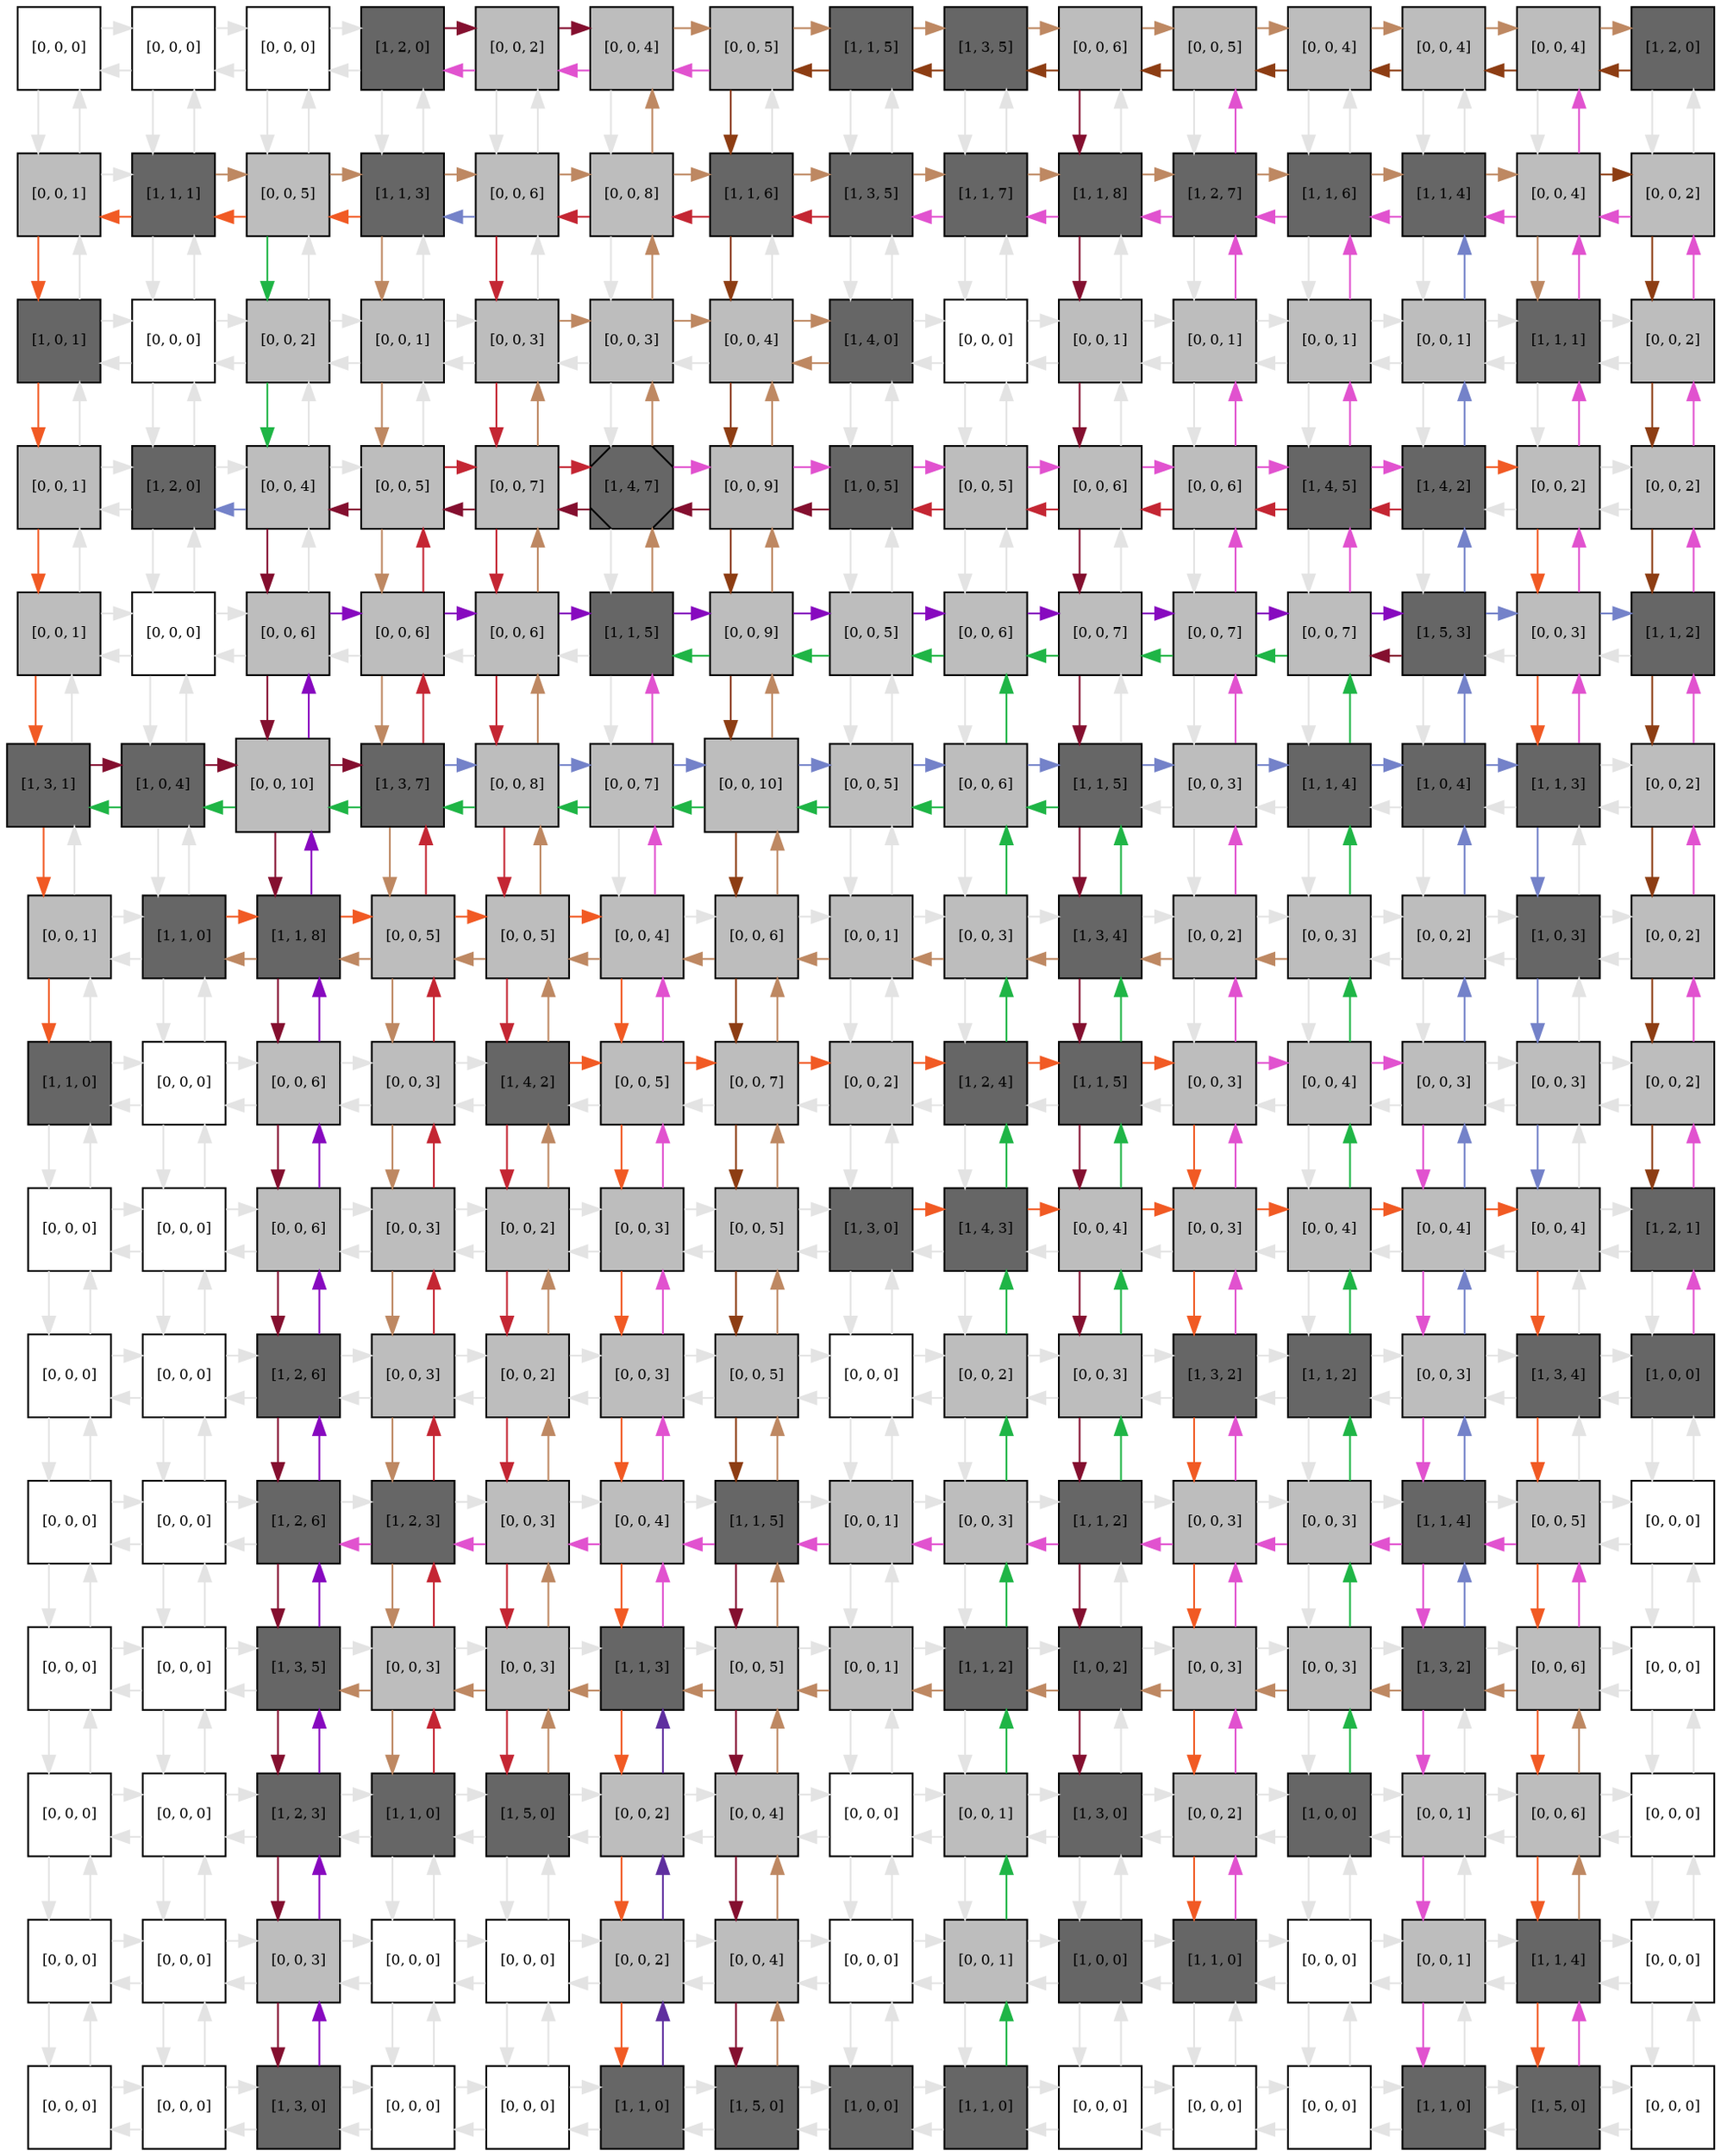 digraph layout  {
rankdir=TB;
splines=ortho;
node [fixedsize=false, style=filled, width="0.6"];
edge [constraint=false];
0 [fillcolor="#FFFFFF", fontsize=8, label="[0, 0, 0]", shape=square, tooltip="name: None,\nin_degree: 2,\nout_degree: 2"];
1 [fillcolor="#FFFFFF", fontsize=8, label="[0, 0, 0]", shape=square, tooltip="name: None,\nin_degree: 3,\nout_degree: 3"];
2 [fillcolor="#FFFFFF", fontsize=8, label="[0, 0, 0]", shape=square, tooltip="name: None,\nin_degree: 3,\nout_degree: 3"];
3 [fillcolor="#666666", fontsize=8, label="[1, 2, 0]", shape=square, tooltip="name:  PIP3 ,\nin_degree: 3,\nout_degree: 3"];
4 [fillcolor="#bdbdbd", fontsize=8, label="[0, 0, 2]", shape=square, tooltip="name: None,\nin_degree: 3,\nout_degree: 3"];
5 [fillcolor="#bdbdbd", fontsize=8, label="[0, 0, 4]", shape=square, tooltip="name: None,\nin_degree: 3,\nout_degree: 3"];
6 [fillcolor="#bdbdbd", fontsize=8, label="[0, 0, 5]", shape=square, tooltip="name: None,\nin_degree: 3,\nout_degree: 3"];
7 [fillcolor="#666666", fontsize=8, label="[1, 1, 5]", shape=square, tooltip="name:  MEK1 ,\nin_degree: 3,\nout_degree: 3"];
8 [fillcolor="#666666", fontsize=8, label="[1, 3, 5]", shape=square, tooltip="name:  RAS ,\nin_degree: 3,\nout_degree: 3"];
9 [fillcolor="#bdbdbd", fontsize=8, label="[0, 0, 6]", shape=square, tooltip="name: None,\nin_degree: 3,\nout_degree: 3"];
10 [fillcolor="#bdbdbd", fontsize=8, label="[0, 0, 5]", shape=square, tooltip="name: None,\nin_degree: 3,\nout_degree: 3"];
11 [fillcolor="#bdbdbd", fontsize=8, label="[0, 0, 4]", shape=square, tooltip="name: None,\nin_degree: 3,\nout_degree: 3"];
12 [fillcolor="#bdbdbd", fontsize=8, label="[0, 0, 4]", shape=square, tooltip="name: None,\nin_degree: 3,\nout_degree: 3"];
13 [fillcolor="#bdbdbd", fontsize=8, label="[0, 0, 4]", shape=square, tooltip="name: None,\nin_degree: 3,\nout_degree: 3"];
14 [fillcolor="#666666", fontsize=8, label="[1, 2, 0]", shape=square, tooltip="name:  JNK ,\nin_degree: 2,\nout_degree: 2"];
15 [fillcolor="#bdbdbd", fontsize=8, label="[0, 0, 1]", shape=square, tooltip="name: None,\nin_degree: 3,\nout_degree: 3"];
16 [fillcolor="#666666", fontsize=8, label="[1, 1, 1]", shape=square, tooltip="name:  MITO ,\nin_degree: 4,\nout_degree: 4"];
17 [fillcolor="#bdbdbd", fontsize=8, label="[0, 0, 5]", shape=square, tooltip="name: None,\nin_degree: 4,\nout_degree: 4"];
18 [fillcolor="#666666", fontsize=8, label="[1, 1, 3]", shape=square, tooltip="name:  gp130 ,\nin_degree: 4,\nout_degree: 4"];
19 [fillcolor="#bdbdbd", fontsize=8, label="[0, 0, 6]", shape=square, tooltip="name: None,\nin_degree: 4,\nout_degree: 4"];
20 [fillcolor="#bdbdbd", fontsize=8, label="[0, 0, 8]", shape=square, tooltip="name: None,\nin_degree: 4,\nout_degree: 4"];
21 [fillcolor="#666666", fontsize=8, label="[1, 1, 6]", shape=square, tooltip="name:  TRAF3 ,\nin_degree: 4,\nout_degree: 4"];
22 [fillcolor="#666666", fontsize=8, label="[1, 3, 5]", shape=square, tooltip="name:  RIP ,\nin_degree: 4,\nout_degree: 4"];
23 [fillcolor="#666666", fontsize=8, label="[1, 1, 7]", shape=square, tooltip="name:  MEKK ,\nin_degree: 4,\nout_degree: 4"];
24 [fillcolor="#666666", fontsize=8, label="[1, 1, 8]", shape=square, tooltip="name:  CIAP ,\nin_degree: 4,\nout_degree: 4"];
25 [fillcolor="#666666", fontsize=8, label="[1, 2, 7]", shape=square, tooltip="name:  STRESS ,\nin_degree: 4,\nout_degree: 4"];
26 [fillcolor="#666666", fontsize=8, label="[1, 1, 6]", shape=square, tooltip="name:  RAF ,\nin_degree: 4,\nout_degree: 4"];
27 [fillcolor="#666666", fontsize=8, label="[1, 1, 4]", shape=square, tooltip="name:  pIKB ,\nin_degree: 4,\nout_degree: 4"];
28 [fillcolor="#bdbdbd", fontsize=8, label="[0, 0, 4]", shape=square, tooltip="name: None,\nin_degree: 4,\nout_degree: 4"];
29 [fillcolor="#bdbdbd", fontsize=8, label="[0, 0, 2]", shape=square, tooltip="name: None,\nin_degree: 3,\nout_degree: 3"];
30 [fillcolor="#666666", fontsize=8, label="[1, 0, 1]", shape=square, tooltip="name: Bort,\nin_degree: 3,\nout_degree: 3"];
31 [fillcolor="#FFFFFF", fontsize=8, label="[0, 0, 0]", shape=square, tooltip="name: None,\nin_degree: 4,\nout_degree: 4"];
32 [fillcolor="#bdbdbd", fontsize=8, label="[0, 0, 2]", shape=square, tooltip="name: None,\nin_degree: 4,\nout_degree: 4"];
33 [fillcolor="#bdbdbd", fontsize=8, label="[0, 0, 1]", shape=square, tooltip="name: None,\nin_degree: 4,\nout_degree: 4"];
34 [fillcolor="#bdbdbd", fontsize=8, label="[0, 0, 3]", shape=square, tooltip="name: None,\nin_degree: 4,\nout_degree: 4"];
35 [fillcolor="#bdbdbd", fontsize=8, label="[0, 0, 3]", shape=square, tooltip="name: None,\nin_degree: 4,\nout_degree: 4"];
36 [fillcolor="#bdbdbd", fontsize=8, label="[0, 0, 4]", shape=square, tooltip="name: None,\nin_degree: 4,\nout_degree: 4"];
37 [fillcolor="#666666", fontsize=8, label="[1, 4, 0]", shape=square, tooltip="name:  BAX ,\nin_degree: 4,\nout_degree: 4"];
38 [fillcolor="#FFFFFF", fontsize=8, label="[0, 0, 0]", shape=square, tooltip="name: None,\nin_degree: 4,\nout_degree: 4"];
39 [fillcolor="#bdbdbd", fontsize=8, label="[0, 0, 1]", shape=square, tooltip="name: None,\nin_degree: 4,\nout_degree: 4"];
40 [fillcolor="#bdbdbd", fontsize=8, label="[0, 0, 1]", shape=square, tooltip="name: None,\nin_degree: 4,\nout_degree: 4"];
41 [fillcolor="#bdbdbd", fontsize=8, label="[0, 0, 1]", shape=square, tooltip="name: None,\nin_degree: 4,\nout_degree: 4"];
42 [fillcolor="#bdbdbd", fontsize=8, label="[0, 0, 1]", shape=square, tooltip="name: None,\nin_degree: 4,\nout_degree: 4"];
43 [fillcolor="#666666", fontsize=8, label="[1, 1, 1]", shape=square, tooltip="name:  Cytc ,\nin_degree: 4,\nout_degree: 4"];
44 [fillcolor="#bdbdbd", fontsize=8, label="[0, 0, 2]", shape=square, tooltip="name: None,\nin_degree: 3,\nout_degree: 3"];
45 [fillcolor="#bdbdbd", fontsize=8, label="[0, 0, 1]", shape=square, tooltip="name: None,\nin_degree: 3,\nout_degree: 3"];
46 [fillcolor="#666666", fontsize=8, label="[1, 2, 0]", shape=square, tooltip="name:  DNAdam ,\nin_degree: 4,\nout_degree: 4"];
47 [fillcolor="#bdbdbd", fontsize=8, label="[0, 0, 4]", shape=square, tooltip="name: None,\nin_degree: 4,\nout_degree: 4"];
48 [fillcolor="#bdbdbd", fontsize=8, label="[0, 0, 5]", shape=square, tooltip="name: None,\nin_degree: 4,\nout_degree: 4"];
49 [fillcolor="#bdbdbd", fontsize=8, label="[0, 0, 7]", shape=square, tooltip="name: None,\nin_degree: 4,\nout_degree: 4"];
50 [fillcolor="#666666", fontsize=8, label="[1, 4, 7]", shape=Msquare, tooltip="name:  BCL2 ,\nin_degree: 4,\nout_degree: 4"];
51 [fillcolor="#bdbdbd", fontsize=8, label="[0, 0, 9]", shape=square, tooltip="name: None,\nin_degree: 4,\nout_degree: 4"];
52 [fillcolor="#666666", fontsize=8, label="[1, 0, 5]", shape=square, tooltip="name:  SHP1 ,\nin_degree: 4,\nout_degree: 4"];
53 [fillcolor="#bdbdbd", fontsize=8, label="[0, 0, 5]", shape=square, tooltip="name: None,\nin_degree: 4,\nout_degree: 4"];
54 [fillcolor="#bdbdbd", fontsize=8, label="[0, 0, 6]", shape=square, tooltip="name: None,\nin_degree: 4,\nout_degree: 4"];
55 [fillcolor="#bdbdbd", fontsize=8, label="[0, 0, 6]", shape=square, tooltip="name: None,\nin_degree: 4,\nout_degree: 4"];
56 [fillcolor="#666666", fontsize=8, label="[1, 4, 5]", shape=square, tooltip="name:  XIAP ,\nin_degree: 4,\nout_degree: 4"];
57 [fillcolor="#666666", fontsize=8, label="[1, 4, 2]", shape=square, tooltip="name:  p53 ,\nin_degree: 4,\nout_degree: 4"];
58 [fillcolor="#bdbdbd", fontsize=8, label="[0, 0, 2]", shape=square, tooltip="name: None,\nin_degree: 4,\nout_degree: 4"];
59 [fillcolor="#bdbdbd", fontsize=8, label="[0, 0, 2]", shape=square, tooltip="name: None,\nin_degree: 3,\nout_degree: 3"];
60 [fillcolor="#bdbdbd", fontsize=8, label="[0, 0, 1]", shape=square, tooltip="name: None,\nin_degree: 3,\nout_degree: 3"];
61 [fillcolor="#FFFFFF", fontsize=8, label="[0, 0, 0]", shape=square, tooltip="name: None,\nin_degree: 4,\nout_degree: 4"];
62 [fillcolor="#bdbdbd", fontsize=8, label="[0, 0, 6]", shape=square, tooltip="name: None,\nin_degree: 4,\nout_degree: 4"];
63 [fillcolor="#bdbdbd", fontsize=8, label="[0, 0, 6]", shape=square, tooltip="name: None,\nin_degree: 4,\nout_degree: 4"];
64 [fillcolor="#bdbdbd", fontsize=8, label="[0, 0, 6]", shape=square, tooltip="name: None,\nin_degree: 4,\nout_degree: 4"];
65 [fillcolor="#666666", fontsize=8, label="[1, 1, 5]", shape=square, tooltip="name:  Prot ,\nin_degree: 4,\nout_degree: 4"];
66 [fillcolor="#bdbdbd", fontsize=8, label="[0, 0, 9]", shape=square, tooltip="name: None,\nin_degree: 4,\nout_degree: 4"];
67 [fillcolor="#bdbdbd", fontsize=8, label="[0, 0, 5]", shape=square, tooltip="name: None,\nin_degree: 4,\nout_degree: 4"];
68 [fillcolor="#bdbdbd", fontsize=8, label="[0, 0, 6]", shape=square, tooltip="name: None,\nin_degree: 4,\nout_degree: 4"];
69 [fillcolor="#bdbdbd", fontsize=8, label="[0, 0, 7]", shape=square, tooltip="name: None,\nin_degree: 4,\nout_degree: 4"];
70 [fillcolor="#bdbdbd", fontsize=8, label="[0, 0, 7]", shape=square, tooltip="name: None,\nin_degree: 4,\nout_degree: 4"];
71 [fillcolor="#bdbdbd", fontsize=8, label="[0, 0, 7]", shape=square, tooltip="name: None,\nin_degree: 4,\nout_degree: 4"];
72 [fillcolor="#666666", fontsize=8, label="[1, 5, 3]", shape=square, tooltip="name:  pSTAT3 ,\nin_degree: 4,\nout_degree: 4"];
73 [fillcolor="#bdbdbd", fontsize=8, label="[0, 0, 3]", shape=square, tooltip="name: None,\nin_degree: 4,\nout_degree: 4"];
74 [fillcolor="#666666", fontsize=8, label="[1, 1, 2]", shape=square, tooltip="name:  GROWTH ,\nin_degree: 3,\nout_degree: 3"];
75 [fillcolor="#666666", fontsize=8, label="[1, 3, 1]", shape=square, tooltip="name:  CYCD ,\nin_degree: 3,\nout_degree: 3"];
76 [fillcolor="#666666", fontsize=8, label="[1, 0, 4]", shape=square, tooltip="name: TNFAR,\nin_degree: 4,\nout_degree: 4"];
77 [fillcolor="#bdbdbd", fontsize=8, label="[0, 0, 10]", shape=square, tooltip="name: None,\nin_degree: 4,\nout_degree: 4"];
78 [fillcolor="#666666", fontsize=8, label="[1, 3, 7]", shape=square, tooltip="name:  MDM ,\nin_degree: 4,\nout_degree: 4"];
79 [fillcolor="#bdbdbd", fontsize=8, label="[0, 0, 8]", shape=square, tooltip="name: None,\nin_degree: 4,\nout_degree: 4"];
80 [fillcolor="#bdbdbd", fontsize=8, label="[0, 0, 7]", shape=square, tooltip="name: None,\nin_degree: 4,\nout_degree: 4"];
81 [fillcolor="#bdbdbd", fontsize=8, label="[0, 0, 10]", shape=square, tooltip="name: None,\nin_degree: 4,\nout_degree: 4"];
82 [fillcolor="#bdbdbd", fontsize=8, label="[0, 0, 5]", shape=square, tooltip="name: None,\nin_degree: 4,\nout_degree: 4"];
83 [fillcolor="#bdbdbd", fontsize=8, label="[0, 0, 6]", shape=square, tooltip="name: None,\nin_degree: 4,\nout_degree: 4"];
84 [fillcolor="#666666", fontsize=8, label="[1, 1, 5]", shape=square, tooltip="name:  MAPK ,\nin_degree: 4,\nout_degree: 4"];
85 [fillcolor="#bdbdbd", fontsize=8, label="[0, 0, 3]", shape=square, tooltip="name: None,\nin_degree: 4,\nout_degree: 4"];
86 [fillcolor="#666666", fontsize=8, label="[1, 1, 4]", shape=square, tooltip="name:  Apo ,\nin_degree: 4,\nout_degree: 4"];
87 [fillcolor="#666666", fontsize=8, label="[1, 0, 4]", shape=square, tooltip="name:  TNFAR ,\nin_degree: 4,\nout_degree: 4"];
88 [fillcolor="#666666", fontsize=8, label="[1, 1, 3]", shape=square, tooltip="name:  PTEN ,\nin_degree: 4,\nout_degree: 4"];
89 [fillcolor="#bdbdbd", fontsize=8, label="[0, 0, 2]", shape=square, tooltip="name: None,\nin_degree: 3,\nout_degree: 3"];
90 [fillcolor="#bdbdbd", fontsize=8, label="[0, 0, 1]", shape=square, tooltip="name: None,\nin_degree: 3,\nout_degree: 3"];
91 [fillcolor="#666666", fontsize=8, label="[1, 1, 0]", shape=square, tooltip="name:  MEKK2 ,\nin_degree: 4,\nout_degree: 4"];
92 [fillcolor="#666666", fontsize=8, label="[1, 1, 8]", shape=square, tooltip="name:  CYCE ,\nin_degree: 4,\nout_degree: 4"];
93 [fillcolor="#bdbdbd", fontsize=8, label="[0, 0, 5]", shape=square, tooltip="name: None,\nin_degree: 4,\nout_degree: 4"];
94 [fillcolor="#bdbdbd", fontsize=8, label="[0, 0, 5]", shape=square, tooltip="name: None,\nin_degree: 4,\nout_degree: 4"];
95 [fillcolor="#bdbdbd", fontsize=8, label="[0, 0, 4]", shape=square, tooltip="name: None,\nin_degree: 4,\nout_degree: 4"];
96 [fillcolor="#bdbdbd", fontsize=8, label="[0, 0, 6]", shape=square, tooltip="name: None,\nin_degree: 4,\nout_degree: 4"];
97 [fillcolor="#bdbdbd", fontsize=8, label="[0, 0, 1]", shape=square, tooltip="name: None,\nin_degree: 4,\nout_degree: 4"];
98 [fillcolor="#bdbdbd", fontsize=8, label="[0, 0, 3]", shape=square, tooltip="name: None,\nin_degree: 4,\nout_degree: 4"];
99 [fillcolor="#666666", fontsize=8, label="[1, 3, 4]", shape=square, tooltip="name:  IKK ,\nin_degree: 4,\nout_degree: 4"];
100 [fillcolor="#bdbdbd", fontsize=8, label="[0, 0, 2]", shape=square, tooltip="name: None,\nin_degree: 4,\nout_degree: 4"];
101 [fillcolor="#bdbdbd", fontsize=8, label="[0, 0, 3]", shape=square, tooltip="name: None,\nin_degree: 4,\nout_degree: 4"];
102 [fillcolor="#bdbdbd", fontsize=8, label="[0, 0, 2]", shape=square, tooltip="name: None,\nin_degree: 4,\nout_degree: 4"];
103 [fillcolor="#666666", fontsize=8, label="[1, 0, 3]", shape=square, tooltip="name: X,\nin_degree: 4,\nout_degree: 4"];
104 [fillcolor="#bdbdbd", fontsize=8, label="[0, 0, 2]", shape=square, tooltip="name: None,\nin_degree: 3,\nout_degree: 3"];
105 [fillcolor="#666666", fontsize=8, label="[1, 1, 0]", shape=square, tooltip="name:  NIK ,\nin_degree: 3,\nout_degree: 3"];
106 [fillcolor="#FFFFFF", fontsize=8, label="[0, 0, 0]", shape=square, tooltip="name: None,\nin_degree: 4,\nout_degree: 4"];
107 [fillcolor="#bdbdbd", fontsize=8, label="[0, 0, 6]", shape=square, tooltip="name: None,\nin_degree: 4,\nout_degree: 4"];
108 [fillcolor="#bdbdbd", fontsize=8, label="[0, 0, 3]", shape=square, tooltip="name: None,\nin_degree: 4,\nout_degree: 4"];
109 [fillcolor="#666666", fontsize=8, label="[1, 4, 2]", shape=square, tooltip="name:  pNFKB ,\nin_degree: 4,\nout_degree: 4"];
110 [fillcolor="#bdbdbd", fontsize=8, label="[0, 0, 5]", shape=square, tooltip="name: None,\nin_degree: 4,\nout_degree: 4"];
111 [fillcolor="#bdbdbd", fontsize=8, label="[0, 0, 7]", shape=square, tooltip="name: None,\nin_degree: 4,\nout_degree: 4"];
112 [fillcolor="#bdbdbd", fontsize=8, label="[0, 0, 2]", shape=square, tooltip="name: None,\nin_degree: 4,\nout_degree: 4"];
113 [fillcolor="#666666", fontsize=8, label="[1, 2, 4]", shape=square, tooltip="name:  ATM ,\nin_degree: 4,\nout_degree: 4"];
114 [fillcolor="#666666", fontsize=8, label="[1, 1, 5]", shape=square, tooltip="name:  BAD ,\nin_degree: 4,\nout_degree: 4"];
115 [fillcolor="#bdbdbd", fontsize=8, label="[0, 0, 3]", shape=square, tooltip="name: None,\nin_degree: 4,\nout_degree: 4"];
116 [fillcolor="#bdbdbd", fontsize=8, label="[0, 0, 4]", shape=square, tooltip="name: None,\nin_degree: 4,\nout_degree: 4"];
117 [fillcolor="#bdbdbd", fontsize=8, label="[0, 0, 3]", shape=square, tooltip="name: None,\nin_degree: 4,\nout_degree: 4"];
118 [fillcolor="#bdbdbd", fontsize=8, label="[0, 0, 3]", shape=square, tooltip="name: None,\nin_degree: 4,\nout_degree: 4"];
119 [fillcolor="#bdbdbd", fontsize=8, label="[0, 0, 2]", shape=square, tooltip="name: None,\nin_degree: 3,\nout_degree: 3"];
120 [fillcolor="#FFFFFF", fontsize=8, label="[0, 0, 0]", shape=square, tooltip="name: None,\nin_degree: 3,\nout_degree: 3"];
121 [fillcolor="#FFFFFF", fontsize=8, label="[0, 0, 0]", shape=square, tooltip="name: None,\nin_degree: 4,\nout_degree: 4"];
122 [fillcolor="#bdbdbd", fontsize=8, label="[0, 0, 6]", shape=square, tooltip="name: None,\nin_degree: 4,\nout_degree: 4"];
123 [fillcolor="#bdbdbd", fontsize=8, label="[0, 0, 3]", shape=square, tooltip="name: None,\nin_degree: 4,\nout_degree: 4"];
124 [fillcolor="#bdbdbd", fontsize=8, label="[0, 0, 2]", shape=square, tooltip="name: None,\nin_degree: 4,\nout_degree: 4"];
125 [fillcolor="#bdbdbd", fontsize=8, label="[0, 0, 3]", shape=square, tooltip="name: None,\nin_degree: 4,\nout_degree: 4"];
126 [fillcolor="#bdbdbd", fontsize=8, label="[0, 0, 5]", shape=square, tooltip="name: None,\nin_degree: 4,\nout_degree: 4"];
127 [fillcolor="#666666", fontsize=8, label="[1, 3, 0]", shape=square, tooltip="name:  MYC ,\nin_degree: 4,\nout_degree: 4"];
128 [fillcolor="#666666", fontsize=8, label="[1, 4, 3]", shape=square, tooltip="name:  p27 ,\nin_degree: 4,\nout_degree: 4"];
129 [fillcolor="#bdbdbd", fontsize=8, label="[0, 0, 4]", shape=square, tooltip="name: None,\nin_degree: 4,\nout_degree: 4"];
130 [fillcolor="#bdbdbd", fontsize=8, label="[0, 0, 3]", shape=square, tooltip="name: None,\nin_degree: 4,\nout_degree: 4"];
131 [fillcolor="#bdbdbd", fontsize=8, label="[0, 0, 4]", shape=square, tooltip="name: None,\nin_degree: 4,\nout_degree: 4"];
132 [fillcolor="#bdbdbd", fontsize=8, label="[0, 0, 4]", shape=square, tooltip="name: None,\nin_degree: 4,\nout_degree: 4"];
133 [fillcolor="#bdbdbd", fontsize=8, label="[0, 0, 4]", shape=square, tooltip="name: None,\nin_degree: 4,\nout_degree: 4"];
134 [fillcolor="#666666", fontsize=8, label="[1, 2, 1]", shape=square, tooltip="name:  PI3K ,\nin_degree: 3,\nout_degree: 3"];
135 [fillcolor="#FFFFFF", fontsize=8, label="[0, 0, 0]", shape=square, tooltip="name: None,\nin_degree: 3,\nout_degree: 3"];
136 [fillcolor="#FFFFFF", fontsize=8, label="[0, 0, 0]", shape=square, tooltip="name: None,\nin_degree: 4,\nout_degree: 4"];
137 [fillcolor="#666666", fontsize=8, label="[1, 2, 6]", shape=square, tooltip="name:  FasL ,\nin_degree: 4,\nout_degree: 4"];
138 [fillcolor="#bdbdbd", fontsize=8, label="[0, 0, 3]", shape=square, tooltip="name: None,\nin_degree: 4,\nout_degree: 4"];
139 [fillcolor="#bdbdbd", fontsize=8, label="[0, 0, 2]", shape=square, tooltip="name: None,\nin_degree: 4,\nout_degree: 4"];
140 [fillcolor="#bdbdbd", fontsize=8, label="[0, 0, 3]", shape=square, tooltip="name: None,\nin_degree: 4,\nout_degree: 4"];
141 [fillcolor="#bdbdbd", fontsize=8, label="[0, 0, 5]", shape=square, tooltip="name: None,\nin_degree: 4,\nout_degree: 4"];
142 [fillcolor="#FFFFFF", fontsize=8, label="[0, 0, 0]", shape=square, tooltip="name: None,\nin_degree: 4,\nout_degree: 4"];
143 [fillcolor="#bdbdbd", fontsize=8, label="[0, 0, 2]", shape=square, tooltip="name: None,\nin_degree: 4,\nout_degree: 4"];
144 [fillcolor="#bdbdbd", fontsize=8, label="[0, 0, 3]", shape=square, tooltip="name: None,\nin_degree: 4,\nout_degree: 4"];
145 [fillcolor="#666666", fontsize=8, label="[1, 3, 2]", shape=square, tooltip="name:  Cas8 ,\nin_degree: 4,\nout_degree: 4"];
146 [fillcolor="#666666", fontsize=8, label="[1, 1, 2]", shape=square, tooltip="name:  RAC ,\nin_degree: 4,\nout_degree: 4"];
147 [fillcolor="#bdbdbd", fontsize=8, label="[0, 0, 3]", shape=square, tooltip="name: None,\nin_degree: 4,\nout_degree: 4"];
148 [fillcolor="#666666", fontsize=8, label="[1, 3, 4]", shape=square, tooltip="name:  Cas9 ,\nin_degree: 4,\nout_degree: 4"];
149 [fillcolor="#666666", fontsize=8, label="[1, 0, 0]", shape=square, tooltip="name:  TNFA ,\nin_degree: 3,\nout_degree: 3"];
150 [fillcolor="#FFFFFF", fontsize=8, label="[0, 0, 0]", shape=square, tooltip="name: None,\nin_degree: 3,\nout_degree: 3"];
151 [fillcolor="#FFFFFF", fontsize=8, label="[0, 0, 0]", shape=square, tooltip="name: None,\nin_degree: 4,\nout_degree: 4"];
152 [fillcolor="#666666", fontsize=8, label="[1, 2, 6]", shape=square, tooltip="name:  CDK2 ,\nin_degree: 4,\nout_degree: 4"];
153 [fillcolor="#666666", fontsize=8, label="[1, 2, 3]", shape=square, tooltip="name:  Fas ,\nin_degree: 4,\nout_degree: 4"];
154 [fillcolor="#bdbdbd", fontsize=8, label="[0, 0, 3]", shape=square, tooltip="name: None,\nin_degree: 4,\nout_degree: 4"];
155 [fillcolor="#bdbdbd", fontsize=8, label="[0, 0, 4]", shape=square, tooltip="name: None,\nin_degree: 4,\nout_degree: 4"];
156 [fillcolor="#666666", fontsize=8, label="[1, 1, 5]", shape=square, tooltip="name:  cJun ,\nin_degree: 4,\nout_degree: 4"];
157 [fillcolor="#bdbdbd", fontsize=8, label="[0, 0, 1]", shape=square, tooltip="name: None,\nin_degree: 4,\nout_degree: 4"];
158 [fillcolor="#bdbdbd", fontsize=8, label="[0, 0, 3]", shape=square, tooltip="name: None,\nin_degree: 4,\nout_degree: 4"];
159 [fillcolor="#666666", fontsize=8, label="[1, 1, 2]", shape=square, tooltip="name:  AKT ,\nin_degree: 4,\nout_degree: 4"];
160 [fillcolor="#bdbdbd", fontsize=8, label="[0, 0, 3]", shape=square, tooltip="name: None,\nin_degree: 4,\nout_degree: 4"];
161 [fillcolor="#bdbdbd", fontsize=8, label="[0, 0, 3]", shape=square, tooltip="name: None,\nin_degree: 4,\nout_degree: 4"];
162 [fillcolor="#666666", fontsize=8, label="[1, 1, 4]", shape=square, tooltip="name:  Cl_PARP ,\nin_degree: 4,\nout_degree: 4"];
163 [fillcolor="#bdbdbd", fontsize=8, label="[0, 0, 5]", shape=square, tooltip="name: None,\nin_degree: 4,\nout_degree: 4"];
164 [fillcolor="#FFFFFF", fontsize=8, label="[0, 0, 0]", shape=square, tooltip="name: None,\nin_degree: 3,\nout_degree: 3"];
165 [fillcolor="#FFFFFF", fontsize=8, label="[0, 0, 0]", shape=square, tooltip="name: None,\nin_degree: 3,\nout_degree: 3"];
166 [fillcolor="#FFFFFF", fontsize=8, label="[0, 0, 0]", shape=square, tooltip="name: None,\nin_degree: 4,\nout_degree: 4"];
167 [fillcolor="#666666", fontsize=8, label="[1, 3, 5]", shape=square, tooltip="name:  pRB ,\nin_degree: 4,\nout_degree: 4"];
168 [fillcolor="#bdbdbd", fontsize=8, label="[0, 0, 3]", shape=square, tooltip="name: None,\nin_degree: 4,\nout_degree: 4"];
169 [fillcolor="#bdbdbd", fontsize=8, label="[0, 0, 3]", shape=square, tooltip="name: None,\nin_degree: 4,\nout_degree: 4"];
170 [fillcolor="#666666", fontsize=8, label="[1, 1, 3]", shape=square, tooltip="name:  DNAPK ,\nin_degree: 4,\nout_degree: 4"];
171 [fillcolor="#bdbdbd", fontsize=8, label="[0, 0, 5]", shape=square, tooltip="name: None,\nin_degree: 4,\nout_degree: 4"];
172 [fillcolor="#bdbdbd", fontsize=8, label="[0, 0, 1]", shape=square, tooltip="name: None,\nin_degree: 4,\nout_degree: 4"];
173 [fillcolor="#666666", fontsize=8, label="[1, 1, 2]", shape=square, tooltip="name:  ERK ,\nin_degree: 4,\nout_degree: 4"];
174 [fillcolor="#666666", fontsize=8, label="[1, 0, 2]", shape=square, tooltip="name: SHP1,\nin_degree: 4,\nout_degree: 4"];
175 [fillcolor="#bdbdbd", fontsize=8, label="[0, 0, 3]", shape=square, tooltip="name: None,\nin_degree: 4,\nout_degree: 4"];
176 [fillcolor="#bdbdbd", fontsize=8, label="[0, 0, 3]", shape=square, tooltip="name: None,\nin_degree: 4,\nout_degree: 4"];
177 [fillcolor="#666666", fontsize=8, label="[1, 3, 2]", shape=square, tooltip="name:  Cas3 ,\nin_degree: 4,\nout_degree: 4"];
178 [fillcolor="#bdbdbd", fontsize=8, label="[0, 0, 6]", shape=square, tooltip="name: None,\nin_degree: 4,\nout_degree: 4"];
179 [fillcolor="#FFFFFF", fontsize=8, label="[0, 0, 0]", shape=square, tooltip="name: None,\nin_degree: 3,\nout_degree: 3"];
180 [fillcolor="#FFFFFF", fontsize=8, label="[0, 0, 0]", shape=square, tooltip="name: None,\nin_degree: 3,\nout_degree: 3"];
181 [fillcolor="#FFFFFF", fontsize=8, label="[0, 0, 0]", shape=square, tooltip="name: None,\nin_degree: 4,\nout_degree: 4"];
182 [fillcolor="#666666", fontsize=8, label="[1, 2, 3]", shape=square, tooltip="name:  JAK1 ,\nin_degree: 4,\nout_degree: 4"];
183 [fillcolor="#666666", fontsize=8, label="[1, 1, 0]", shape=square, tooltip="name:  Smac ,\nin_degree: 4,\nout_degree: 4"];
184 [fillcolor="#666666", fontsize=8, label="[1, 5, 0]", shape=square, tooltip="name:  BID ,\nin_degree: 4,\nout_degree: 4"];
185 [fillcolor="#bdbdbd", fontsize=8, label="[0, 0, 2]", shape=square, tooltip="name: None,\nin_degree: 4,\nout_degree: 4"];
186 [fillcolor="#bdbdbd", fontsize=8, label="[0, 0, 4]", shape=square, tooltip="name: None,\nin_degree: 4,\nout_degree: 4"];
187 [fillcolor="#FFFFFF", fontsize=8, label="[0, 0, 0]", shape=square, tooltip="name: None,\nin_degree: 4,\nout_degree: 4"];
188 [fillcolor="#bdbdbd", fontsize=8, label="[0, 0, 1]", shape=square, tooltip="name: None,\nin_degree: 4,\nout_degree: 4"];
189 [fillcolor="#666666", fontsize=8, label="[1, 3, 0]", shape=square, tooltip="name:  CDK4 ,\nin_degree: 4,\nout_degree: 4"];
190 [fillcolor="#bdbdbd", fontsize=8, label="[0, 0, 2]", shape=square, tooltip="name: None,\nin_degree: 4,\nout_degree: 4"];
191 [fillcolor="#666666", fontsize=8, label="[1, 0, 0]", shape=square, tooltip="name:  Bort ,\nin_degree: 4,\nout_degree: 4"];
192 [fillcolor="#bdbdbd", fontsize=8, label="[0, 0, 1]", shape=square, tooltip="name: None,\nin_degree: 4,\nout_degree: 4"];
193 [fillcolor="#bdbdbd", fontsize=8, label="[0, 0, 6]", shape=square, tooltip="name: None,\nin_degree: 4,\nout_degree: 4"];
194 [fillcolor="#FFFFFF", fontsize=8, label="[0, 0, 0]", shape=square, tooltip="name: None,\nin_degree: 3,\nout_degree: 3"];
195 [fillcolor="#FFFFFF", fontsize=8, label="[0, 0, 0]", shape=square, tooltip="name: None,\nin_degree: 3,\nout_degree: 3"];
196 [fillcolor="#FFFFFF", fontsize=8, label="[0, 0, 0]", shape=square, tooltip="name: None,\nin_degree: 4,\nout_degree: 4"];
197 [fillcolor="#bdbdbd", fontsize=8, label="[0, 0, 3]", shape=square, tooltip="name: None,\nin_degree: 4,\nout_degree: 4"];
198 [fillcolor="#FFFFFF", fontsize=8, label="[0, 0, 0]", shape=square, tooltip="name: None,\nin_degree: 4,\nout_degree: 4"];
199 [fillcolor="#FFFFFF", fontsize=8, label="[0, 0, 0]", shape=square, tooltip="name: None,\nin_degree: 4,\nout_degree: 4"];
200 [fillcolor="#bdbdbd", fontsize=8, label="[0, 0, 2]", shape=square, tooltip="name: None,\nin_degree: 4,\nout_degree: 4"];
201 [fillcolor="#bdbdbd", fontsize=8, label="[0, 0, 4]", shape=square, tooltip="name: None,\nin_degree: 4,\nout_degree: 4"];
202 [fillcolor="#FFFFFF", fontsize=8, label="[0, 0, 0]", shape=square, tooltip="name: None,\nin_degree: 4,\nout_degree: 4"];
203 [fillcolor="#bdbdbd", fontsize=8, label="[0, 0, 1]", shape=square, tooltip="name: None,\nin_degree: 4,\nout_degree: 4"];
204 [fillcolor="#666666", fontsize=8, label="[1, 0, 0]", shape=square, tooltip="name: TNFA,\nin_degree: 4,\nout_degree: 4"];
205 [fillcolor="#666666", fontsize=8, label="[1, 1, 0]", shape=square, tooltip="name:  IL6 ,\nin_degree: 4,\nout_degree: 4"];
206 [fillcolor="#FFFFFF", fontsize=8, label="[0, 0, 0]", shape=square, tooltip="name: None,\nin_degree: 4,\nout_degree: 4"];
207 [fillcolor="#bdbdbd", fontsize=8, label="[0, 0, 1]", shape=square, tooltip="name: None,\nin_degree: 4,\nout_degree: 4"];
208 [fillcolor="#666666", fontsize=8, label="[1, 1, 4]", shape=square, tooltip="name:  CDK6 ,\nin_degree: 4,\nout_degree: 4"];
209 [fillcolor="#FFFFFF", fontsize=8, label="[0, 0, 0]", shape=square, tooltip="name: None,\nin_degree: 3,\nout_degree: 3"];
210 [fillcolor="#FFFFFF", fontsize=8, label="[0, 0, 0]", shape=square, tooltip="name: None,\nin_degree: 2,\nout_degree: 2"];
211 [fillcolor="#FFFFFF", fontsize=8, label="[0, 0, 0]", shape=square, tooltip="name: None,\nin_degree: 3,\nout_degree: 3"];
212 [fillcolor="#666666", fontsize=8, label="[1, 3, 0]", shape=square, tooltip="name:  JAK2 ,\nin_degree: 3,\nout_degree: 3"];
213 [fillcolor="#FFFFFF", fontsize=8, label="[0, 0, 0]", shape=square, tooltip="name: None,\nin_degree: 3,\nout_degree: 3"];
214 [fillcolor="#FFFFFF", fontsize=8, label="[0, 0, 0]", shape=square, tooltip="name: None,\nin_degree: 3,\nout_degree: 3"];
215 [fillcolor="#666666", fontsize=8, label="[1, 1, 0]", shape=square, tooltip="name:  MKK4 ,\nin_degree: 3,\nout_degree: 3"];
216 [fillcolor="#666666", fontsize=8, label="[1, 5, 0]", shape=square, tooltip="name:  Bclxl ,\nin_degree: 3,\nout_degree: 3"];
217 [fillcolor="#666666", fontsize=8, label="[1, 0, 0]", shape=square, tooltip="name:  X ,\nin_degree: 3,\nout_degree: 3"];
218 [fillcolor="#666666", fontsize=8, label="[1, 1, 0]", shape=square, tooltip="name:  STAT3 ,\nin_degree: 3,\nout_degree: 3"];
219 [fillcolor="#FFFFFF", fontsize=8, label="[0, 0, 0]", shape=square, tooltip="name: None,\nin_degree: 3,\nout_degree: 3"];
220 [fillcolor="#FFFFFF", fontsize=8, label="[0, 0, 0]", shape=square, tooltip="name: None,\nin_degree: 3,\nout_degree: 3"];
221 [fillcolor="#FFFFFF", fontsize=8, label="[0, 0, 0]", shape=square, tooltip="name: None,\nin_degree: 3,\nout_degree: 3"];
222 [fillcolor="#666666", fontsize=8, label="[1, 1, 0]", shape=square, tooltip="name:  FLIP ,\nin_degree: 3,\nout_degree: 3"];
223 [fillcolor="#666666", fontsize=8, label="[1, 5, 0]", shape=square, tooltip="name:  p21 ,\nin_degree: 3,\nout_degree: 3"];
224 [fillcolor="#FFFFFF", fontsize=8, label="[0, 0, 0]", shape=square, tooltip="name: None,\nin_degree: 2,\nout_degree: 2"];
0 -> 1  [color=grey89, style="penwidth(0.1)", tooltip=" ", weight=1];
0 -> 15  [color=grey89, style="penwidth(0.1)", tooltip=" ", weight=1];
1 -> 0  [color=grey89, style="penwidth(0.1)", tooltip=" ", weight=1];
1 -> 2  [color=grey89, style="penwidth(0.1)", tooltip=" ", weight=1];
1 -> 16  [color=grey89, style="penwidth(0.1)", tooltip=" ", weight=1];
2 -> 1  [color=grey89, style="penwidth(0.1)", tooltip=" ", weight=1];
2 -> 3  [color=grey89, style="penwidth(0.1)", tooltip=" ", weight=1];
2 -> 17  [color=grey89, style="penwidth(0.1)", tooltip=" ", weight=1];
3 -> 2  [color=grey89, style="penwidth(0.1)", tooltip=" ", weight=1];
3 -> 4  [color="#840F2F", style="penwidth(0.1)", tooltip="3( PIP3 ) to 159( AKT )", weight=1];
3 -> 18  [color=grey89, style="penwidth(0.1)", tooltip=" ", weight=1];
4 -> 3  [color="#E152CF", style="penwidth(0.1)", tooltip="88( PTEN ) to 3( PIP3 )", weight=1];
4 -> 5  [color="#840F2F", style="penwidth(0.1)", tooltip="3( PIP3 ) to 159( AKT )", weight=1];
4 -> 19  [color=grey89, style="penwidth(0.1)", tooltip=" ", weight=1];
5 -> 4  [color="#E152CF", style="penwidth(0.1)", tooltip="88( PTEN ) to 3( PIP3 )", weight=1];
5 -> 6  [color="#BE8862", style="penwidth(0.1)", tooltip="65( Prot ) to 14( JNK )", weight=1];
5 -> 20  [color=grey89, style="penwidth(0.1)", tooltip=" ", weight=1];
6 -> 5  [color="#E152CF", style="penwidth(0.1)", tooltip="88( PTEN ) to 3( PIP3 )", weight=1];
6 -> 7  [color="#BE8862", style="penwidth(0.1)", tooltip="65( Prot ) to 14( JNK )", weight=1];
6 -> 21  [color="#8D3D13", style="penwidth(0.1)", tooltip="14( JNK ) to 156( cJun )", weight=1];
7 -> 6  [color="#8D3D13", style="penwidth(0.1)", tooltip="14( JNK ) to 156( cJun )", weight=1];
7 -> 8  [color="#BE8862", style="penwidth(0.1)", tooltip="65( Prot ) to 14( JNK )", weight=1];
7 -> 22  [color=grey89, style="penwidth(0.1)", tooltip=" ", weight=1];
8 -> 7  [color="#8D3D13", style="penwidth(0.1)", tooltip="14( JNK ) to 156( cJun )", weight=1];
8 -> 9  [color="#BE8862", style="penwidth(0.1)", tooltip="65( Prot ) to 14( JNK )", weight=1];
8 -> 23  [color=grey89, style="penwidth(0.1)", tooltip=" ", weight=1];
9 -> 8  [color="#8D3D13", style="penwidth(0.1)", tooltip="14( JNK ) to 156( cJun )", weight=1];
9 -> 10  [color="#BE8862", style="penwidth(0.1)", tooltip="65( Prot ) to 14( JNK )", weight=1];
9 -> 24  [color="#840F2F", style="penwidth(0.1)", tooltip="3( PIP3 ) to 159( AKT )", weight=1];
10 -> 9  [color="#8D3D13", style="penwidth(0.1)", tooltip="14( JNK ) to 156( cJun )", weight=1];
10 -> 11  [color="#BE8862", style="penwidth(0.1)", tooltip="65( Prot ) to 14( JNK )", weight=1];
10 -> 25  [color=grey89, style="penwidth(0.1)", tooltip=" ", weight=1];
11 -> 10  [color="#8D3D13", style="penwidth(0.1)", tooltip="14( JNK ) to 156( cJun )", weight=1];
11 -> 12  [color="#BE8862", style="penwidth(0.1)", tooltip="65( Prot ) to 14( JNK )", weight=1];
11 -> 26  [color=grey89, style="penwidth(0.1)", tooltip=" ", weight=1];
12 -> 11  [color="#8D3D13", style="penwidth(0.1)", tooltip="14( JNK ) to 156( cJun )", weight=1];
12 -> 13  [color="#BE8862", style="penwidth(0.1)", tooltip="65( Prot ) to 14( JNK )", weight=1];
12 -> 27  [color=grey89, style="penwidth(0.1)", tooltip=" ", weight=1];
13 -> 12  [color="#8D3D13", style="penwidth(0.1)", tooltip="14( JNK ) to 156( cJun )", weight=1];
13 -> 14  [color="#BE8862", style="penwidth(0.1)", tooltip="65( Prot ) to 14( JNK )", weight=1];
13 -> 28  [color=grey89, style="penwidth(0.1)", tooltip=" ", weight=1];
14 -> 13  [color="#8D3D13", style="penwidth(0.1)", tooltip="14( JNK ) to 156( cJun )", weight=1];
14 -> 29  [color=grey89, style="penwidth(0.1)", tooltip=" ", weight=1];
15 -> 0  [color=grey89, style="penwidth(0.1)", tooltip=" ", weight=1];
15 -> 16  [color=grey89, style="penwidth(0.1)", tooltip=" ", weight=1];
15 -> 30  [color="#F15A24", style="penwidth(0.1)", tooltip="21( TRAF3 ) to 105( NIK )", weight=1];
16 -> 1  [color=grey89, style="penwidth(0.1)", tooltip=" ", weight=1];
16 -> 15  [color="#F15A24", style="penwidth(0.1)", tooltip="21( TRAF3 ) to 105( NIK )", weight=1];
16 -> 17  [color="#BE8862", style="penwidth(0.1)", tooltip="16( MITO ) to 183( Smac )", weight=1];
16 -> 31  [color=grey89, style="penwidth(0.1)", tooltip=" ", weight=1];
17 -> 2  [color=grey89, style="penwidth(0.1)", tooltip=" ", weight=1];
17 -> 16  [color="#F15A24", style="penwidth(0.1)", tooltip="21( TRAF3 ) to 105( NIK )", weight=1];
17 -> 18  [color="#BE8862", style="penwidth(0.1)", tooltip="16( MITO ) to 183( Smac )", weight=1];
17 -> 32  [color="#1FB546", style="penwidth(0.1)", tooltip="18( gp130 ) to 212( JAK2 )", weight=1];
18 -> 3  [color=grey89, style="penwidth(0.1)", tooltip=" ", weight=1];
18 -> 17  [color="#F15A24", style="penwidth(0.1)", tooltip="21( TRAF3 ) to 105( NIK )", weight=1];
18 -> 19  [color="#BE8862", style="penwidth(0.1)", tooltip="16( MITO ) to 43( Cytc )", weight=1];
18 -> 33  [color="#BE8862", style="penwidth(0.1)", tooltip="16( MITO ) to 183( Smac )", weight=1];
19 -> 4  [color=grey89, style="penwidth(0.1)", tooltip=" ", weight=1];
19 -> 18  [color="#7482C9", style="penwidth(0.1)", tooltip="177( Cas3 ) to 18( gp130 )", weight=1];
19 -> 20  [color="#BE8862", style="penwidth(0.1)", tooltip="16( MITO ) to 43( Cytc )", weight=1];
19 -> 34  [color="#C42633", style="penwidth(0.1)", tooltip="25( STRESS ) to 184( BID )", weight=1];
20 -> 5  [color="#BE8862", style="penwidth(0.1)", tooltip="65( Prot ) to 14( JNK )", weight=1];
20 -> 19  [color="#C42633", style="penwidth(0.1)", tooltip="25( STRESS ) to 184( BID )", weight=1];
20 -> 21  [color="#BE8862", style="penwidth(0.1)", tooltip="16( MITO ) to 43( Cytc )", weight=1];
20 -> 35  [color=grey89, style="penwidth(0.1)", tooltip=" ", weight=1];
21 -> 6  [color=grey89, style="penwidth(0.1)", tooltip=" ", weight=1];
21 -> 20  [color="#C42633", style="penwidth(0.1)", tooltip="25( STRESS ) to 184( BID )", weight=1];
21 -> 22  [color="#BE8862", style="penwidth(0.1)", tooltip="16( MITO ) to 43( Cytc )", weight=1];
21 -> 36  [color="#8D3D13", style="penwidth(0.1)", tooltip="14( JNK ) to 156( cJun )", weight=1];
22 -> 7  [color=grey89, style="penwidth(0.1)", tooltip=" ", weight=1];
22 -> 21  [color="#C42633", style="penwidth(0.1)", tooltip="25( STRESS ) to 184( BID )", weight=1];
22 -> 23  [color="#BE8862", style="penwidth(0.1)", tooltip="16( MITO ) to 43( Cytc )", weight=1];
22 -> 37  [color=grey89, style="penwidth(0.1)", tooltip=" ", weight=1];
23 -> 8  [color=grey89, style="penwidth(0.1)", tooltip=" ", weight=1];
23 -> 22  [color="#E152CF", style="penwidth(0.1)", tooltip="149( TNFA ) to 22( RIP )", weight=1];
23 -> 24  [color="#BE8862", style="penwidth(0.1)", tooltip="16( MITO ) to 43( Cytc )", weight=1];
23 -> 38  [color=grey89, style="penwidth(0.1)", tooltip=" ", weight=1];
24 -> 9  [color=grey89, style="penwidth(0.1)", tooltip=" ", weight=1];
24 -> 23  [color="#E152CF", style="penwidth(0.1)", tooltip="149( TNFA ) to 22( RIP )", weight=1];
24 -> 25  [color="#BE8862", style="penwidth(0.1)", tooltip="16( MITO ) to 43( Cytc )", weight=1];
24 -> 39  [color="#840F2F", style="penwidth(0.1)", tooltip="3( PIP3 ) to 159( AKT )", weight=1];
25 -> 10  [color="#E152CF", style="penwidth(0.1)", tooltip="205( IL6 ) to 8( RAS )", weight=1];
25 -> 24  [color="#E152CF", style="penwidth(0.1)", tooltip="149( TNFA ) to 22( RIP )", weight=1];
25 -> 26  [color="#BE8862", style="penwidth(0.1)", tooltip="16( MITO ) to 43( Cytc )", weight=1];
25 -> 40  [color=grey89, style="penwidth(0.1)", tooltip=" ", weight=1];
26 -> 11  [color=grey89, style="penwidth(0.1)", tooltip=" ", weight=1];
26 -> 25  [color="#E152CF", style="penwidth(0.1)", tooltip="149( TNFA ) to 22( RIP )", weight=1];
26 -> 27  [color="#BE8862", style="penwidth(0.1)", tooltip="16( MITO ) to 43( Cytc )", weight=1];
26 -> 41  [color=grey89, style="penwidth(0.1)", tooltip=" ", weight=1];
27 -> 12  [color=grey89, style="penwidth(0.1)", tooltip=" ", weight=1];
27 -> 26  [color="#E152CF", style="penwidth(0.1)", tooltip="149( TNFA ) to 22( RIP )", weight=1];
27 -> 28  [color="#BE8862", style="penwidth(0.1)", tooltip="16( MITO ) to 43( Cytc )", weight=1];
27 -> 42  [color=grey89, style="penwidth(0.1)", tooltip=" ", weight=1];
28 -> 13  [color="#E152CF", style="penwidth(0.1)", tooltip="88( PTEN ) to 3( PIP3 )", weight=1];
28 -> 27  [color="#E152CF", style="penwidth(0.1)", tooltip="149( TNFA ) to 22( RIP )", weight=1];
28 -> 29  [color="#8D3D13", style="penwidth(0.1)", tooltip="18( gp130 ) to 134( PI3K )", weight=1];
28 -> 43  [color="#BE8862", style="penwidth(0.1)", tooltip="16( MITO ) to 43( Cytc )", weight=1];
29 -> 14  [color=grey89, style="penwidth(0.1)", tooltip=" ", weight=1];
29 -> 28  [color="#E152CF", style="penwidth(0.1)", tooltip="149( TNFA ) to 22( RIP )", weight=1];
29 -> 44  [color="#8D3D13", style="penwidth(0.1)", tooltip="18( gp130 ) to 134( PI3K )", weight=1];
30 -> 15  [color=grey89, style="penwidth(0.1)", tooltip=" ", weight=1];
30 -> 31  [color=grey89, style="penwidth(0.1)", tooltip=" ", weight=1];
30 -> 45  [color="#F15A24", style="penwidth(0.1)", tooltip="21( TRAF3 ) to 105( NIK )", weight=1];
31 -> 16  [color=grey89, style="penwidth(0.1)", tooltip=" ", weight=1];
31 -> 30  [color=grey89, style="penwidth(0.1)", tooltip=" ", weight=1];
31 -> 32  [color=grey89, style="penwidth(0.1)", tooltip=" ", weight=1];
31 -> 46  [color=grey89, style="penwidth(0.1)", tooltip=" ", weight=1];
32 -> 17  [color=grey89, style="penwidth(0.1)", tooltip=" ", weight=1];
32 -> 31  [color=grey89, style="penwidth(0.1)", tooltip=" ", weight=1];
32 -> 33  [color=grey89, style="penwidth(0.1)", tooltip=" ", weight=1];
32 -> 47  [color="#1FB546", style="penwidth(0.1)", tooltip="18( gp130 ) to 212( JAK2 )", weight=1];
33 -> 18  [color=grey89, style="penwidth(0.1)", tooltip=" ", weight=1];
33 -> 32  [color=grey89, style="penwidth(0.1)", tooltip=" ", weight=1];
33 -> 34  [color=grey89, style="penwidth(0.1)", tooltip=" ", weight=1];
33 -> 48  [color="#BE8862", style="penwidth(0.1)", tooltip="16( MITO ) to 183( Smac )", weight=1];
34 -> 19  [color=grey89, style="penwidth(0.1)", tooltip=" ", weight=1];
34 -> 33  [color=grey89, style="penwidth(0.1)", tooltip=" ", weight=1];
34 -> 35  [color="#BE8862", style="penwidth(0.1)", tooltip="184( BID ) to 37( BAX )", weight=1];
34 -> 49  [color="#C42633", style="penwidth(0.1)", tooltip="25( STRESS ) to 184( BID )", weight=1];
35 -> 20  [color="#BE8862", style="penwidth(0.1)", tooltip="65( Prot ) to 14( JNK )", weight=1];
35 -> 34  [color=grey89, style="penwidth(0.1)", tooltip=" ", weight=1];
35 -> 36  [color="#BE8862", style="penwidth(0.1)", tooltip="184( BID ) to 37( BAX )", weight=1];
35 -> 50  [color=grey89, style="penwidth(0.1)", tooltip=" ", weight=1];
36 -> 21  [color=grey89, style="penwidth(0.1)", tooltip=" ", weight=1];
36 -> 35  [color=grey89, style="penwidth(0.1)", tooltip=" ", weight=1];
36 -> 37  [color="#BE8862", style="penwidth(0.1)", tooltip="216( Bclxl ) to 37( BAX )", weight=1];
36 -> 51  [color="#8D3D13", style="penwidth(0.1)", tooltip="14( JNK ) to 156( cJun )", weight=1];
37 -> 22  [color=grey89, style="penwidth(0.1)", tooltip=" ", weight=1];
37 -> 36  [color="#BE8862", style="penwidth(0.1)", tooltip="37( BAX ) to 216( Bclxl )", weight=1];
37 -> 38  [color=grey89, style="penwidth(0.1)", tooltip=" ", weight=1];
37 -> 52  [color=grey89, style="penwidth(0.1)", tooltip=" ", weight=1];
38 -> 23  [color=grey89, style="penwidth(0.1)", tooltip=" ", weight=1];
38 -> 37  [color=grey89, style="penwidth(0.1)", tooltip=" ", weight=1];
38 -> 39  [color=grey89, style="penwidth(0.1)", tooltip=" ", weight=1];
38 -> 53  [color=grey89, style="penwidth(0.1)", tooltip=" ", weight=1];
39 -> 24  [color=grey89, style="penwidth(0.1)", tooltip=" ", weight=1];
39 -> 38  [color=grey89, style="penwidth(0.1)", tooltip=" ", weight=1];
39 -> 40  [color=grey89, style="penwidth(0.1)", tooltip=" ", weight=1];
39 -> 54  [color="#840F2F", style="penwidth(0.1)", tooltip="3( PIP3 ) to 159( AKT )", weight=1];
40 -> 25  [color="#E152CF", style="penwidth(0.1)", tooltip="205( IL6 ) to 8( RAS )", weight=1];
40 -> 39  [color=grey89, style="penwidth(0.1)", tooltip=" ", weight=1];
40 -> 41  [color=grey89, style="penwidth(0.1)", tooltip=" ", weight=1];
40 -> 55  [color=grey89, style="penwidth(0.1)", tooltip=" ", weight=1];
41 -> 26  [color="#E152CF", style="penwidth(0.1)", tooltip="191( Bort ) to 22( RIP )", weight=1];
41 -> 40  [color=grey89, style="penwidth(0.1)", tooltip=" ", weight=1];
41 -> 42  [color=grey89, style="penwidth(0.1)", tooltip=" ", weight=1];
41 -> 56  [color=grey89, style="penwidth(0.1)", tooltip=" ", weight=1];
42 -> 27  [color="#7482C9", style="penwidth(0.1)", tooltip="177( Cas3 ) to 18( gp130 )", weight=1];
42 -> 41  [color=grey89, style="penwidth(0.1)", tooltip=" ", weight=1];
42 -> 43  [color=grey89, style="penwidth(0.1)", tooltip=" ", weight=1];
42 -> 57  [color=grey89, style="penwidth(0.1)", tooltip=" ", weight=1];
43 -> 28  [color="#E152CF", style="penwidth(0.1)", tooltip="88( PTEN ) to 3( PIP3 )", weight=1];
43 -> 42  [color=grey89, style="penwidth(0.1)", tooltip=" ", weight=1];
43 -> 44  [color=grey89, style="penwidth(0.1)", tooltip=" ", weight=1];
43 -> 58  [color=grey89, style="penwidth(0.1)", tooltip=" ", weight=1];
44 -> 29  [color="#E152CF", style="penwidth(0.1)", tooltip="149( TNFA ) to 22( RIP )", weight=1];
44 -> 43  [color=grey89, style="penwidth(0.1)", tooltip=" ", weight=1];
44 -> 59  [color="#8D3D13", style="penwidth(0.1)", tooltip="18( gp130 ) to 134( PI3K )", weight=1];
45 -> 30  [color=grey89, style="penwidth(0.1)", tooltip=" ", weight=1];
45 -> 46  [color=grey89, style="penwidth(0.1)", tooltip=" ", weight=1];
45 -> 60  [color="#F15A24", style="penwidth(0.1)", tooltip="21( TRAF3 ) to 105( NIK )", weight=1];
46 -> 31  [color=grey89, style="penwidth(0.1)", tooltip=" ", weight=1];
46 -> 45  [color=grey89, style="penwidth(0.1)", tooltip=" ", weight=1];
46 -> 47  [color=grey89, style="penwidth(0.1)", tooltip=" ", weight=1];
46 -> 61  [color=grey89, style="penwidth(0.1)", tooltip=" ", weight=1];
47 -> 32  [color=grey89, style="penwidth(0.1)", tooltip=" ", weight=1];
47 -> 46  [color="#7482C9", style="penwidth(0.1)", tooltip="177( Cas3 ) to 46( DNAdam )", weight=1];
47 -> 48  [color=grey89, style="penwidth(0.1)", tooltip=" ", weight=1];
47 -> 62  [color="#840F2F", style="penwidth(0.1)", tooltip="52( SHP1 ) to 212( JAK2 )", weight=1];
48 -> 33  [color=grey89, style="penwidth(0.1)", tooltip=" ", weight=1];
48 -> 47  [color="#840F2F", style="penwidth(0.1)", tooltip="52( SHP1 ) to 212( JAK2 )", weight=1];
48 -> 49  [color="#C42633", style="penwidth(0.1)", tooltip="183( Smac ) to 56( XIAP )", weight=1];
48 -> 63  [color="#BE8862", style="penwidth(0.1)", tooltip="16( MITO ) to 183( Smac )", weight=1];
49 -> 34  [color="#BE8862", style="penwidth(0.1)", tooltip="184( BID ) to 37( BAX )", weight=1];
49 -> 48  [color="#840F2F", style="penwidth(0.1)", tooltip="52( SHP1 ) to 212( JAK2 )", weight=1];
49 -> 50  [color="#C42633", style="penwidth(0.1)", tooltip="183( Smac ) to 56( XIAP )", weight=1];
49 -> 64  [color="#C42633", style="penwidth(0.1)", tooltip="25( STRESS ) to 184( BID )", weight=1];
50 -> 35  [color="#BE8862", style="penwidth(0.1)", tooltip="65( Prot ) to 14( JNK )", weight=1];
50 -> 49  [color="#840F2F", style="penwidth(0.1)", tooltip="52( SHP1 ) to 212( JAK2 )", weight=1];
50 -> 51  [color="#E152CF", style="penwidth(0.1)", tooltip="170( DNAPK ) to 57( p53 )", weight=1];
50 -> 65  [color=grey89, style="penwidth(0.1)", tooltip=" ", weight=1];
51 -> 36  [color="#BE8862", style="penwidth(0.1)", tooltip="216( Bclxl ) to 37( BAX )", weight=1];
51 -> 50  [color="#840F2F", style="penwidth(0.1)", tooltip="52( SHP1 ) to 212( JAK2 )", weight=1];
51 -> 52  [color="#E152CF", style="penwidth(0.1)", tooltip="170( DNAPK ) to 57( p53 )", weight=1];
51 -> 66  [color="#8D3D13", style="penwidth(0.1)", tooltip="14( JNK ) to 156( cJun )", weight=1];
52 -> 37  [color=grey89, style="penwidth(0.1)", tooltip=" ", weight=1];
52 -> 51  [color="#840F2F", style="penwidth(0.1)", tooltip="52( SHP1 ) to 212( JAK2 )", weight=1];
52 -> 53  [color="#E152CF", style="penwidth(0.1)", tooltip="170( DNAPK ) to 57( p53 )", weight=1];
52 -> 67  [color=grey89, style="penwidth(0.1)", tooltip=" ", weight=1];
53 -> 38  [color=grey89, style="penwidth(0.1)", tooltip=" ", weight=1];
53 -> 52  [color="#C42633", style="penwidth(0.1)", tooltip="57( p53 ) to 216( Bclxl )", weight=1];
53 -> 54  [color="#E152CF", style="penwidth(0.1)", tooltip="170( DNAPK ) to 57( p53 )", weight=1];
53 -> 68  [color=grey89, style="penwidth(0.1)", tooltip=" ", weight=1];
54 -> 39  [color=grey89, style="penwidth(0.1)", tooltip=" ", weight=1];
54 -> 53  [color="#C42633", style="penwidth(0.1)", tooltip="57( p53 ) to 216( Bclxl )", weight=1];
54 -> 55  [color="#E152CF", style="penwidth(0.1)", tooltip="170( DNAPK ) to 57( p53 )", weight=1];
54 -> 69  [color="#840F2F", style="penwidth(0.1)", tooltip="3( PIP3 ) to 159( AKT )", weight=1];
55 -> 40  [color="#E152CF", style="penwidth(0.1)", tooltip="205( IL6 ) to 8( RAS )", weight=1];
55 -> 54  [color="#C42633", style="penwidth(0.1)", tooltip="57( p53 ) to 216( Bclxl )", weight=1];
55 -> 56  [color="#E152CF", style="penwidth(0.1)", tooltip="170( DNAPK ) to 57( p53 )", weight=1];
55 -> 70  [color=grey89, style="penwidth(0.1)", tooltip=" ", weight=1];
56 -> 41  [color="#E152CF", style="penwidth(0.1)", tooltip="191( Bort ) to 22( RIP )", weight=1];
56 -> 55  [color="#C42633", style="penwidth(0.1)", tooltip="57( p53 ) to 216( Bclxl )", weight=1];
56 -> 57  [color="#E152CF", style="penwidth(0.1)", tooltip="170( DNAPK ) to 57( p53 )", weight=1];
56 -> 71  [color=grey89, style="penwidth(0.1)", tooltip=" ", weight=1];
57 -> 42  [color="#7482C9", style="penwidth(0.1)", tooltip="177( Cas3 ) to 18( gp130 )", weight=1];
57 -> 56  [color="#C42633", style="penwidth(0.1)", tooltip="57( p53 ) to 216( Bclxl )", weight=1];
57 -> 58  [color="#F15A24", style="penwidth(0.1)", tooltip="57( p53 ) to 223( p21 )", weight=1];
57 -> 72  [color=grey89, style="penwidth(0.1)", tooltip=" ", weight=1];
58 -> 43  [color="#E152CF", style="penwidth(0.1)", tooltip="88( PTEN ) to 3( PIP3 )", weight=1];
58 -> 57  [color=grey89, style="penwidth(0.1)", tooltip=" ", weight=1];
58 -> 59  [color=grey89, style="penwidth(0.1)", tooltip=" ", weight=1];
58 -> 73  [color="#F15A24", style="penwidth(0.1)", tooltip="57( p53 ) to 223( p21 )", weight=1];
59 -> 44  [color="#E152CF", style="penwidth(0.1)", tooltip="149( TNFA ) to 22( RIP )", weight=1];
59 -> 58  [color=grey89, style="penwidth(0.1)", tooltip=" ", weight=1];
59 -> 74  [color="#8D3D13", style="penwidth(0.1)", tooltip="18( gp130 ) to 134( PI3K )", weight=1];
60 -> 45  [color=grey89, style="penwidth(0.1)", tooltip=" ", weight=1];
60 -> 61  [color=grey89, style="penwidth(0.1)", tooltip=" ", weight=1];
60 -> 75  [color="#F15A24", style="penwidth(0.1)", tooltip="21( TRAF3 ) to 105( NIK )", weight=1];
61 -> 46  [color=grey89, style="penwidth(0.1)", tooltip=" ", weight=1];
61 -> 60  [color=grey89, style="penwidth(0.1)", tooltip=" ", weight=1];
61 -> 62  [color=grey89, style="penwidth(0.1)", tooltip=" ", weight=1];
61 -> 76  [color=grey89, style="penwidth(0.1)", tooltip=" ", weight=1];
62 -> 47  [color=grey89, style="penwidth(0.1)", tooltip=" ", weight=1];
62 -> 61  [color=grey89, style="penwidth(0.1)", tooltip=" ", weight=1];
62 -> 63  [color="#8709BF", style="penwidth(0.1)", tooltip="212( JAK2 ) to 72( pSTAT3 )", weight=1];
62 -> 77  [color="#840F2F", style="penwidth(0.1)", tooltip="52( SHP1 ) to 212( JAK2 )", weight=1];
63 -> 48  [color="#C42633", style="penwidth(0.1)", tooltip="183( Smac ) to 56( XIAP )", weight=1];
63 -> 62  [color=grey89, style="penwidth(0.1)", tooltip=" ", weight=1];
63 -> 64  [color="#8709BF", style="penwidth(0.1)", tooltip="212( JAK2 ) to 72( pSTAT3 )", weight=1];
63 -> 78  [color="#BE8862", style="penwidth(0.1)", tooltip="16( MITO ) to 183( Smac )", weight=1];
64 -> 49  [color="#BE8862", style="penwidth(0.1)", tooltip="184( BID ) to 37( BAX )", weight=1];
64 -> 63  [color=grey89, style="penwidth(0.1)", tooltip=" ", weight=1];
64 -> 65  [color="#8709BF", style="penwidth(0.1)", tooltip="212( JAK2 ) to 72( pSTAT3 )", weight=1];
64 -> 79  [color="#C42633", style="penwidth(0.1)", tooltip="25( STRESS ) to 184( BID )", weight=1];
65 -> 50  [color="#BE8862", style="penwidth(0.1)", tooltip="65( Prot ) to 14( JNK )", weight=1];
65 -> 64  [color=grey89, style="penwidth(0.1)", tooltip=" ", weight=1];
65 -> 66  [color="#8709BF", style="penwidth(0.1)", tooltip="212( JAK2 ) to 72( pSTAT3 )", weight=1];
65 -> 80  [color=grey89, style="penwidth(0.1)", tooltip=" ", weight=1];
66 -> 51  [color="#BE8862", style="penwidth(0.1)", tooltip="216( Bclxl ) to 37( BAX )", weight=1];
66 -> 65  [color="#1FB546", style="penwidth(0.1)", tooltip="191( Bort ) to 65( Prot )", weight=1];
66 -> 67  [color="#8709BF", style="penwidth(0.1)", tooltip="212( JAK2 ) to 72( pSTAT3 )", weight=1];
66 -> 81  [color="#8D3D13", style="penwidth(0.1)", tooltip="14( JNK ) to 156( cJun )", weight=1];
67 -> 52  [color=grey89, style="penwidth(0.1)", tooltip=" ", weight=1];
67 -> 66  [color="#1FB546", style="penwidth(0.1)", tooltip="191( Bort ) to 65( Prot )", weight=1];
67 -> 68  [color="#8709BF", style="penwidth(0.1)", tooltip="212( JAK2 ) to 72( pSTAT3 )", weight=1];
67 -> 82  [color=grey89, style="penwidth(0.1)", tooltip=" ", weight=1];
68 -> 53  [color=grey89, style="penwidth(0.1)", tooltip=" ", weight=1];
68 -> 67  [color="#1FB546", style="penwidth(0.1)", tooltip="191( Bort ) to 65( Prot )", weight=1];
68 -> 69  [color="#8709BF", style="penwidth(0.1)", tooltip="212( JAK2 ) to 72( pSTAT3 )", weight=1];
68 -> 83  [color=grey89, style="penwidth(0.1)", tooltip=" ", weight=1];
69 -> 54  [color=grey89, style="penwidth(0.1)", tooltip=" ", weight=1];
69 -> 68  [color="#1FB546", style="penwidth(0.1)", tooltip="191( Bort ) to 65( Prot )", weight=1];
69 -> 70  [color="#8709BF", style="penwidth(0.1)", tooltip="212( JAK2 ) to 72( pSTAT3 )", weight=1];
69 -> 84  [color="#840F2F", style="penwidth(0.1)", tooltip="3( PIP3 ) to 159( AKT )", weight=1];
70 -> 55  [color="#E152CF", style="penwidth(0.1)", tooltip="205( IL6 ) to 8( RAS )", weight=1];
70 -> 69  [color="#1FB546", style="penwidth(0.1)", tooltip="191( Bort ) to 65( Prot )", weight=1];
70 -> 71  [color="#8709BF", style="penwidth(0.1)", tooltip="212( JAK2 ) to 72( pSTAT3 )", weight=1];
70 -> 85  [color=grey89, style="penwidth(0.1)", tooltip=" ", weight=1];
71 -> 56  [color="#E152CF", style="penwidth(0.1)", tooltip="191( Bort ) to 22( RIP )", weight=1];
71 -> 70  [color="#1FB546", style="penwidth(0.1)", tooltip="191( Bort ) to 65( Prot )", weight=1];
71 -> 72  [color="#8709BF", style="penwidth(0.1)", tooltip="212( JAK2 ) to 72( pSTAT3 )", weight=1];
71 -> 86  [color=grey89, style="penwidth(0.1)", tooltip=" ", weight=1];
72 -> 57  [color="#7482C9", style="penwidth(0.1)", tooltip="177( Cas3 ) to 46( DNAdam )", weight=1];
72 -> 71  [color="#840F2F", style="penwidth(0.1)", tooltip="72( pSTAT3 ) to 216( Bclxl )", weight=1];
72 -> 73  [color="#7482C9", style="penwidth(0.1)", tooltip="167( pRB ) to 74( GROWTH )", weight=1];
72 -> 87  [color=grey89, style="penwidth(0.1)", tooltip=" ", weight=1];
73 -> 58  [color="#E152CF", style="penwidth(0.1)", tooltip="88( PTEN ) to 3( PIP3 )", weight=1];
73 -> 72  [color=grey89, style="penwidth(0.1)", tooltip=" ", weight=1];
73 -> 74  [color="#7482C9", style="penwidth(0.1)", tooltip="167( pRB ) to 74( GROWTH )", weight=1];
73 -> 88  [color="#F15A24", style="penwidth(0.1)", tooltip="57( p53 ) to 223( p21 )", weight=1];
74 -> 59  [color="#E152CF", style="penwidth(0.1)", tooltip="149( TNFA ) to 22( RIP )", weight=1];
74 -> 73  [color=grey89, style="penwidth(0.1)", tooltip=" ", weight=1];
74 -> 89  [color="#8D3D13", style="penwidth(0.1)", tooltip="18( gp130 ) to 134( PI3K )", weight=1];
75 -> 60  [color=grey89, style="penwidth(0.1)", tooltip=" ", weight=1];
75 -> 76  [color="#840F2F", style="penwidth(0.1)", tooltip="75( CYCD ) to 189( CDK4 )", weight=1];
75 -> 90  [color="#F15A24", style="penwidth(0.1)", tooltip="21( TRAF3 ) to 105( NIK )", weight=1];
76 -> 61  [color=grey89, style="penwidth(0.1)", tooltip=" ", weight=1];
76 -> 75  [color="#1FB546", style="penwidth(0.1)", tooltip="173( ERK ) to 75( CYCD )", weight=1];
76 -> 77  [color="#840F2F", style="penwidth(0.1)", tooltip="75( CYCD ) to 189( CDK4 )", weight=1];
76 -> 91  [color=grey89, style="penwidth(0.1)", tooltip=" ", weight=1];
77 -> 62  [color="#8709BF", style="penwidth(0.1)", tooltip="212( JAK2 ) to 72( pSTAT3 )", weight=1];
77 -> 76  [color="#1FB546", style="penwidth(0.1)", tooltip="173( ERK ) to 75( CYCD )", weight=1];
77 -> 78  [color="#840F2F", style="penwidth(0.1)", tooltip="75( CYCD ) to 189( CDK4 )", weight=1];
77 -> 92  [color="#840F2F", style="penwidth(0.1)", tooltip="52( SHP1 ) to 212( JAK2 )", weight=1];
78 -> 63  [color="#C42633", style="penwidth(0.1)", tooltip="183( Smac ) to 56( XIAP )", weight=1];
78 -> 77  [color="#1FB546", style="penwidth(0.1)", tooltip="173( ERK ) to 75( CYCD )", weight=1];
78 -> 79  [color="#7482C9", style="penwidth(0.1)", tooltip="78( MDM ) to 223( p21 )", weight=1];
78 -> 93  [color="#BE8862", style="penwidth(0.1)", tooltip="16( MITO ) to 183( Smac )", weight=1];
79 -> 64  [color="#BE8862", style="penwidth(0.1)", tooltip="184( BID ) to 37( BAX )", weight=1];
79 -> 78  [color="#1FB546", style="penwidth(0.1)", tooltip="173( ERK ) to 75( CYCD )", weight=1];
79 -> 80  [color="#7482C9", style="penwidth(0.1)", tooltip="78( MDM ) to 223( p21 )", weight=1];
79 -> 94  [color="#C42633", style="penwidth(0.1)", tooltip="25( STRESS ) to 184( BID )", weight=1];
80 -> 65  [color="#E152CF", style="penwidth(0.1)", tooltip="170( DNAPK ) to 57( p53 )", weight=1];
80 -> 79  [color="#1FB546", style="penwidth(0.1)", tooltip="173( ERK ) to 75( CYCD )", weight=1];
80 -> 81  [color="#7482C9", style="penwidth(0.1)", tooltip="78( MDM ) to 223( p21 )", weight=1];
80 -> 95  [color=grey89, style="penwidth(0.1)", tooltip=" ", weight=1];
81 -> 66  [color="#BE8862", style="penwidth(0.1)", tooltip="216( Bclxl ) to 37( BAX )", weight=1];
81 -> 80  [color="#1FB546", style="penwidth(0.1)", tooltip="173( ERK ) to 75( CYCD )", weight=1];
81 -> 82  [color="#7482C9", style="penwidth(0.1)", tooltip="78( MDM ) to 223( p21 )", weight=1];
81 -> 96  [color="#8D3D13", style="penwidth(0.1)", tooltip="14( JNK ) to 156( cJun )", weight=1];
82 -> 67  [color=grey89, style="penwidth(0.1)", tooltip=" ", weight=1];
82 -> 81  [color="#1FB546", style="penwidth(0.1)", tooltip="173( ERK ) to 75( CYCD )", weight=1];
82 -> 83  [color="#7482C9", style="penwidth(0.1)", tooltip="78( MDM ) to 223( p21 )", weight=1];
82 -> 97  [color=grey89, style="penwidth(0.1)", tooltip=" ", weight=1];
83 -> 68  [color="#1FB546", style="penwidth(0.1)", tooltip="218( STAT3 ) to 72( pSTAT3 )", weight=1];
83 -> 82  [color="#1FB546", style="penwidth(0.1)", tooltip="173( ERK ) to 75( CYCD )", weight=1];
83 -> 84  [color="#7482C9", style="penwidth(0.1)", tooltip="78( MDM ) to 223( p21 )", weight=1];
83 -> 98  [color=grey89, style="penwidth(0.1)", tooltip=" ", weight=1];
84 -> 69  [color=grey89, style="penwidth(0.1)", tooltip=" ", weight=1];
84 -> 83  [color="#1FB546", style="penwidth(0.1)", tooltip="159( AKT ) to 75( CYCD )", weight=1];
84 -> 85  [color="#7482C9", style="penwidth(0.1)", tooltip="78( MDM ) to 223( p21 )", weight=1];
84 -> 99  [color="#840F2F", style="penwidth(0.1)", tooltip="3( PIP3 ) to 159( AKT )", weight=1];
85 -> 70  [color="#E152CF", style="penwidth(0.1)", tooltip="205( IL6 ) to 8( RAS )", weight=1];
85 -> 84  [color=grey89, style="penwidth(0.1)", tooltip=" ", weight=1];
85 -> 86  [color="#7482C9", style="penwidth(0.1)", tooltip="78( MDM ) to 223( p21 )", weight=1];
85 -> 100  [color=grey89, style="penwidth(0.1)", tooltip=" ", weight=1];
86 -> 71  [color="#1FB546", style="penwidth(0.1)", tooltip="191( Bort ) to 65( Prot )", weight=1];
86 -> 85  [color=grey89, style="penwidth(0.1)", tooltip=" ", weight=1];
86 -> 87  [color="#7482C9", style="penwidth(0.1)", tooltip="78( MDM ) to 223( p21 )", weight=1];
86 -> 101  [color=grey89, style="penwidth(0.1)", tooltip=" ", weight=1];
87 -> 72  [color="#7482C9", style="penwidth(0.1)", tooltip="177( Cas3 ) to 46( DNAdam )", weight=1];
87 -> 86  [color=grey89, style="penwidth(0.1)", tooltip=" ", weight=1];
87 -> 88  [color="#7482C9", style="penwidth(0.1)", tooltip="78( MDM ) to 223( p21 )", weight=1];
87 -> 102  [color=grey89, style="penwidth(0.1)", tooltip=" ", weight=1];
88 -> 73  [color="#E152CF", style="penwidth(0.1)", tooltip="88( PTEN ) to 3( PIP3 )", weight=1];
88 -> 87  [color=grey89, style="penwidth(0.1)", tooltip=" ", weight=1];
88 -> 89  [color=grey89, style="penwidth(0.1)", tooltip=" ", weight=1];
88 -> 103  [color="#7482C9", style="penwidth(0.1)", tooltip="78( MDM ) to 223( p21 )", weight=1];
89 -> 74  [color="#E152CF", style="penwidth(0.1)", tooltip="149( TNFA ) to 22( RIP )", weight=1];
89 -> 88  [color=grey89, style="penwidth(0.1)", tooltip=" ", weight=1];
89 -> 104  [color="#8D3D13", style="penwidth(0.1)", tooltip="18( gp130 ) to 134( PI3K )", weight=1];
90 -> 75  [color=grey89, style="penwidth(0.1)", tooltip=" ", weight=1];
90 -> 91  [color=grey89, style="penwidth(0.1)", tooltip=" ", weight=1];
90 -> 105  [color="#F15A24", style="penwidth(0.1)", tooltip="21( TRAF3 ) to 105( NIK )", weight=1];
91 -> 76  [color=grey89, style="penwidth(0.1)", tooltip=" ", weight=1];
91 -> 90  [color=grey89, style="penwidth(0.1)", tooltip=" ", weight=1];
91 -> 92  [color="#F15A24", style="penwidth(0.1)", tooltip="91( MEKK2 ) to 215( MKK4 )", weight=1];
91 -> 106  [color=grey89, style="penwidth(0.1)", tooltip=" ", weight=1];
92 -> 77  [color="#8709BF", style="penwidth(0.1)", tooltip="212( JAK2 ) to 72( pSTAT3 )", weight=1];
92 -> 91  [color="#BE8862", style="penwidth(0.1)", tooltip="146( RAC ) to 91( MEKK2 )", weight=1];
92 -> 93  [color="#F15A24", style="penwidth(0.1)", tooltip="91( MEKK2 ) to 215( MKK4 )", weight=1];
92 -> 107  [color="#840F2F", style="penwidth(0.1)", tooltip="52( SHP1 ) to 212( JAK2 )", weight=1];
93 -> 78  [color="#C42633", style="penwidth(0.1)", tooltip="183( Smac ) to 56( XIAP )", weight=1];
93 -> 92  [color="#BE8862", style="penwidth(0.1)", tooltip="146( RAC ) to 91( MEKK2 )", weight=1];
93 -> 94  [color="#F15A24", style="penwidth(0.1)", tooltip="91( MEKK2 ) to 215( MKK4 )", weight=1];
93 -> 108  [color="#BE8862", style="penwidth(0.1)", tooltip="16( MITO ) to 183( Smac )", weight=1];
94 -> 79  [color="#BE8862", style="penwidth(0.1)", tooltip="184( BID ) to 37( BAX )", weight=1];
94 -> 93  [color="#BE8862", style="penwidth(0.1)", tooltip="146( RAC ) to 91( MEKK2 )", weight=1];
94 -> 95  [color="#F15A24", style="penwidth(0.1)", tooltip="91( MEKK2 ) to 215( MKK4 )", weight=1];
94 -> 109  [color="#C42633", style="penwidth(0.1)", tooltip="25( STRESS ) to 184( BID )", weight=1];
95 -> 80  [color="#E152CF", style="penwidth(0.1)", tooltip="170( DNAPK ) to 57( p53 )", weight=1];
95 -> 94  [color="#BE8862", style="penwidth(0.1)", tooltip="146( RAC ) to 91( MEKK2 )", weight=1];
95 -> 96  [color=grey89, style="penwidth(0.1)", tooltip=" ", weight=1];
95 -> 110  [color="#F15A24", style="penwidth(0.1)", tooltip="91( MEKK2 ) to 215( MKK4 )", weight=1];
96 -> 81  [color="#BE8862", style="penwidth(0.1)", tooltip="216( Bclxl ) to 37( BAX )", weight=1];
96 -> 95  [color="#BE8862", style="penwidth(0.1)", tooltip="146( RAC ) to 91( MEKK2 )", weight=1];
96 -> 97  [color=grey89, style="penwidth(0.1)", tooltip=" ", weight=1];
96 -> 111  [color="#8D3D13", style="penwidth(0.1)", tooltip="14( JNK ) to 156( cJun )", weight=1];
97 -> 82  [color=grey89, style="penwidth(0.1)", tooltip=" ", weight=1];
97 -> 96  [color="#BE8862", style="penwidth(0.1)", tooltip="146( RAC ) to 91( MEKK2 )", weight=1];
97 -> 98  [color=grey89, style="penwidth(0.1)", tooltip=" ", weight=1];
97 -> 112  [color=grey89, style="penwidth(0.1)", tooltip=" ", weight=1];
98 -> 83  [color="#1FB546", style="penwidth(0.1)", tooltip="173( ERK ) to 75( CYCD )", weight=1];
98 -> 97  [color="#BE8862", style="penwidth(0.1)", tooltip="146( RAC ) to 91( MEKK2 )", weight=1];
98 -> 99  [color=grey89, style="penwidth(0.1)", tooltip=" ", weight=1];
98 -> 113  [color=grey89, style="penwidth(0.1)", tooltip=" ", weight=1];
99 -> 84  [color="#1FB546", style="penwidth(0.1)", tooltip="159( AKT ) to 75( CYCD )", weight=1];
99 -> 98  [color="#BE8862", style="penwidth(0.1)", tooltip="146( RAC ) to 91( MEKK2 )", weight=1];
99 -> 100  [color=grey89, style="penwidth(0.1)", tooltip=" ", weight=1];
99 -> 114  [color="#840F2F", style="penwidth(0.1)", tooltip="3( PIP3 ) to 159( AKT )", weight=1];
100 -> 85  [color="#E152CF", style="penwidth(0.1)", tooltip="205( IL6 ) to 8( RAS )", weight=1];
100 -> 99  [color="#BE8862", style="penwidth(0.1)", tooltip="146( RAC ) to 91( MEKK2 )", weight=1];
100 -> 101  [color=grey89, style="penwidth(0.1)", tooltip=" ", weight=1];
100 -> 115  [color=grey89, style="penwidth(0.1)", tooltip=" ", weight=1];
101 -> 86  [color="#1FB546", style="penwidth(0.1)", tooltip="191( Bort ) to 65( Prot )", weight=1];
101 -> 100  [color="#BE8862", style="penwidth(0.1)", tooltip="146( RAC ) to 91( MEKK2 )", weight=1];
101 -> 102  [color=grey89, style="penwidth(0.1)", tooltip=" ", weight=1];
101 -> 116  [color=grey89, style="penwidth(0.1)", tooltip=" ", weight=1];
102 -> 87  [color="#7482C9", style="penwidth(0.1)", tooltip="177( Cas3 ) to 46( DNAdam )", weight=1];
102 -> 101  [color=grey89, style="penwidth(0.1)", tooltip=" ", weight=1];
102 -> 103  [color=grey89, style="penwidth(0.1)", tooltip=" ", weight=1];
102 -> 117  [color=grey89, style="penwidth(0.1)", tooltip=" ", weight=1];
103 -> 88  [color=grey89, style="penwidth(0.1)", tooltip=" ", weight=1];
103 -> 102  [color=grey89, style="penwidth(0.1)", tooltip=" ", weight=1];
103 -> 104  [color=grey89, style="penwidth(0.1)", tooltip=" ", weight=1];
103 -> 118  [color="#7482C9", style="penwidth(0.1)", tooltip="78( MDM ) to 223( p21 )", weight=1];
104 -> 89  [color="#E152CF", style="penwidth(0.1)", tooltip="149( TNFA ) to 22( RIP )", weight=1];
104 -> 103  [color=grey89, style="penwidth(0.1)", tooltip=" ", weight=1];
104 -> 119  [color="#8D3D13", style="penwidth(0.1)", tooltip="18( gp130 ) to 134( PI3K )", weight=1];
105 -> 90  [color=grey89, style="penwidth(0.1)", tooltip=" ", weight=1];
105 -> 106  [color=grey89, style="penwidth(0.1)", tooltip=" ", weight=1];
105 -> 120  [color=grey89, style="penwidth(0.1)", tooltip=" ", weight=1];
106 -> 91  [color=grey89, style="penwidth(0.1)", tooltip=" ", weight=1];
106 -> 105  [color=grey89, style="penwidth(0.1)", tooltip=" ", weight=1];
106 -> 107  [color=grey89, style="penwidth(0.1)", tooltip=" ", weight=1];
106 -> 121  [color=grey89, style="penwidth(0.1)", tooltip=" ", weight=1];
107 -> 92  [color="#8709BF", style="penwidth(0.1)", tooltip="212( JAK2 ) to 72( pSTAT3 )", weight=1];
107 -> 106  [color=grey89, style="penwidth(0.1)", tooltip=" ", weight=1];
107 -> 108  [color=grey89, style="penwidth(0.1)", tooltip=" ", weight=1];
107 -> 122  [color="#840F2F", style="penwidth(0.1)", tooltip="52( SHP1 ) to 212( JAK2 )", weight=1];
108 -> 93  [color="#C42633", style="penwidth(0.1)", tooltip="183( Smac ) to 56( XIAP )", weight=1];
108 -> 107  [color=grey89, style="penwidth(0.1)", tooltip=" ", weight=1];
108 -> 109  [color=grey89, style="penwidth(0.1)", tooltip=" ", weight=1];
108 -> 123  [color="#BE8862", style="penwidth(0.1)", tooltip="16( MITO ) to 183( Smac )", weight=1];
109 -> 94  [color="#BE8862", style="penwidth(0.1)", tooltip="184( BID ) to 37( BAX )", weight=1];
109 -> 108  [color=grey89, style="penwidth(0.1)", tooltip=" ", weight=1];
109 -> 110  [color="#F15A24", style="penwidth(0.1)", tooltip="109( pNFKB ) to 205( IL6 )", weight=1];
109 -> 124  [color="#C42633", style="penwidth(0.1)", tooltip="25( STRESS ) to 184( BID )", weight=1];
110 -> 95  [color="#E152CF", style="penwidth(0.1)", tooltip="170( DNAPK ) to 57( p53 )", weight=1];
110 -> 109  [color=grey89, style="penwidth(0.1)", tooltip=" ", weight=1];
110 -> 111  [color="#F15A24", style="penwidth(0.1)", tooltip="109( pNFKB ) to 205( IL6 )", weight=1];
110 -> 125  [color="#F15A24", style="penwidth(0.1)", tooltip="91( MEKK2 ) to 215( MKK4 )", weight=1];
111 -> 96  [color="#BE8862", style="penwidth(0.1)", tooltip="216( Bclxl ) to 37( BAX )", weight=1];
111 -> 110  [color=grey89, style="penwidth(0.1)", tooltip=" ", weight=1];
111 -> 112  [color="#F15A24", style="penwidth(0.1)", tooltip="109( pNFKB ) to 205( IL6 )", weight=1];
111 -> 126  [color="#8D3D13", style="penwidth(0.1)", tooltip="14( JNK ) to 156( cJun )", weight=1];
112 -> 97  [color=grey89, style="penwidth(0.1)", tooltip=" ", weight=1];
112 -> 111  [color=grey89, style="penwidth(0.1)", tooltip=" ", weight=1];
112 -> 113  [color="#F15A24", style="penwidth(0.1)", tooltip="109( pNFKB ) to 205( IL6 )", weight=1];
112 -> 127  [color=grey89, style="penwidth(0.1)", tooltip=" ", weight=1];
113 -> 98  [color="#1FB546", style="penwidth(0.1)", tooltip="173( ERK ) to 75( CYCD )", weight=1];
113 -> 112  [color=grey89, style="penwidth(0.1)", tooltip=" ", weight=1];
113 -> 114  [color="#F15A24", style="penwidth(0.1)", tooltip="109( pNFKB ) to 205( IL6 )", weight=1];
113 -> 128  [color=grey89, style="penwidth(0.1)", tooltip=" ", weight=1];
114 -> 99  [color="#1FB546", style="penwidth(0.1)", tooltip="159( AKT ) to 75( CYCD )", weight=1];
114 -> 113  [color=grey89, style="penwidth(0.1)", tooltip=" ", weight=1];
114 -> 115  [color="#F15A24", style="penwidth(0.1)", tooltip="109( pNFKB ) to 205( IL6 )", weight=1];
114 -> 129  [color="#840F2F", style="penwidth(0.1)", tooltip="3( PIP3 ) to 159( AKT )", weight=1];
115 -> 100  [color="#E152CF", style="penwidth(0.1)", tooltip="205( IL6 ) to 8( RAS )", weight=1];
115 -> 114  [color=grey89, style="penwidth(0.1)", tooltip=" ", weight=1];
115 -> 116  [color="#E152CF", style="penwidth(0.1)", tooltip="109( pNFKB ) to 222( FLIP )", weight=1];
115 -> 130  [color="#F15A24", style="penwidth(0.1)", tooltip="109( pNFKB ) to 205( IL6 )", weight=1];
116 -> 101  [color="#1FB546", style="penwidth(0.1)", tooltip="191( Bort ) to 65( Prot )", weight=1];
116 -> 115  [color=grey89, style="penwidth(0.1)", tooltip=" ", weight=1];
116 -> 117  [color="#E152CF", style="penwidth(0.1)", tooltip="109( pNFKB ) to 222( FLIP )", weight=1];
116 -> 131  [color=grey89, style="penwidth(0.1)", tooltip=" ", weight=1];
117 -> 102  [color="#7482C9", style="penwidth(0.1)", tooltip="177( Cas3 ) to 46( DNAdam )", weight=1];
117 -> 116  [color=grey89, style="penwidth(0.1)", tooltip=" ", weight=1];
117 -> 118  [color=grey89, style="penwidth(0.1)", tooltip=" ", weight=1];
117 -> 132  [color="#E152CF", style="penwidth(0.1)", tooltip="109( pNFKB ) to 222( FLIP )", weight=1];
118 -> 103  [color=grey89, style="penwidth(0.1)", tooltip=" ", weight=1];
118 -> 117  [color=grey89, style="penwidth(0.1)", tooltip=" ", weight=1];
118 -> 119  [color=grey89, style="penwidth(0.1)", tooltip=" ", weight=1];
118 -> 133  [color="#7482C9", style="penwidth(0.1)", tooltip="78( MDM ) to 223( p21 )", weight=1];
119 -> 104  [color="#E152CF", style="penwidth(0.1)", tooltip="149( TNFA ) to 22( RIP )", weight=1];
119 -> 118  [color=grey89, style="penwidth(0.1)", tooltip=" ", weight=1];
119 -> 134  [color="#8D3D13", style="penwidth(0.1)", tooltip="18( gp130 ) to 134( PI3K )", weight=1];
120 -> 105  [color=grey89, style="penwidth(0.1)", tooltip=" ", weight=1];
120 -> 121  [color=grey89, style="penwidth(0.1)", tooltip=" ", weight=1];
120 -> 135  [color=grey89, style="penwidth(0.1)", tooltip=" ", weight=1];
121 -> 106  [color=grey89, style="penwidth(0.1)", tooltip=" ", weight=1];
121 -> 120  [color=grey89, style="penwidth(0.1)", tooltip=" ", weight=1];
121 -> 122  [color=grey89, style="penwidth(0.1)", tooltip=" ", weight=1];
121 -> 136  [color=grey89, style="penwidth(0.1)", tooltip=" ", weight=1];
122 -> 107  [color="#8709BF", style="penwidth(0.1)", tooltip="212( JAK2 ) to 72( pSTAT3 )", weight=1];
122 -> 121  [color=grey89, style="penwidth(0.1)", tooltip=" ", weight=1];
122 -> 123  [color=grey89, style="penwidth(0.1)", tooltip=" ", weight=1];
122 -> 137  [color="#840F2F", style="penwidth(0.1)", tooltip="52( SHP1 ) to 212( JAK2 )", weight=1];
123 -> 108  [color="#C42633", style="penwidth(0.1)", tooltip="183( Smac ) to 56( XIAP )", weight=1];
123 -> 122  [color=grey89, style="penwidth(0.1)", tooltip=" ", weight=1];
123 -> 124  [color=grey89, style="penwidth(0.1)", tooltip=" ", weight=1];
123 -> 138  [color="#BE8862", style="penwidth(0.1)", tooltip="16( MITO ) to 183( Smac )", weight=1];
124 -> 109  [color="#BE8862", style="penwidth(0.1)", tooltip="184( BID ) to 37( BAX )", weight=1];
124 -> 123  [color=grey89, style="penwidth(0.1)", tooltip=" ", weight=1];
124 -> 125  [color=grey89, style="penwidth(0.1)", tooltip=" ", weight=1];
124 -> 139  [color="#C42633", style="penwidth(0.1)", tooltip="25( STRESS ) to 184( BID )", weight=1];
125 -> 110  [color="#E152CF", style="penwidth(0.1)", tooltip="170( DNAPK ) to 57( p53 )", weight=1];
125 -> 124  [color=grey89, style="penwidth(0.1)", tooltip=" ", weight=1];
125 -> 126  [color=grey89, style="penwidth(0.1)", tooltip=" ", weight=1];
125 -> 140  [color="#F15A24", style="penwidth(0.1)", tooltip="91( MEKK2 ) to 215( MKK4 )", weight=1];
126 -> 111  [color="#BE8862", style="penwidth(0.1)", tooltip="216( Bclxl ) to 37( BAX )", weight=1];
126 -> 125  [color=grey89, style="penwidth(0.1)", tooltip=" ", weight=1];
126 -> 127  [color=grey89, style="penwidth(0.1)", tooltip=" ", weight=1];
126 -> 141  [color="#8D3D13", style="penwidth(0.1)", tooltip="14( JNK ) to 156( cJun )", weight=1];
127 -> 112  [color=grey89, style="penwidth(0.1)", tooltip=" ", weight=1];
127 -> 126  [color=grey89, style="penwidth(0.1)", tooltip=" ", weight=1];
127 -> 128  [color="#F15A24", style="penwidth(0.1)", tooltip="127( MYC ) to 223( p21 )", weight=1];
127 -> 142  [color=grey89, style="penwidth(0.1)", tooltip=" ", weight=1];
128 -> 113  [color="#1FB546", style="penwidth(0.1)", tooltip="173( ERK ) to 75( CYCD )", weight=1];
128 -> 127  [color=grey89, style="penwidth(0.1)", tooltip=" ", weight=1];
128 -> 129  [color="#F15A24", style="penwidth(0.1)", tooltip="127( MYC ) to 223( p21 )", weight=1];
128 -> 143  [color=grey89, style="penwidth(0.1)", tooltip=" ", weight=1];
129 -> 114  [color="#1FB546", style="penwidth(0.1)", tooltip="159( AKT ) to 75( CYCD )", weight=1];
129 -> 128  [color=grey89, style="penwidth(0.1)", tooltip=" ", weight=1];
129 -> 130  [color="#F15A24", style="penwidth(0.1)", tooltip="127( MYC ) to 223( p21 )", weight=1];
129 -> 144  [color="#840F2F", style="penwidth(0.1)", tooltip="3( PIP3 ) to 159( AKT )", weight=1];
130 -> 115  [color="#E152CF", style="penwidth(0.1)", tooltip="205( IL6 ) to 8( RAS )", weight=1];
130 -> 129  [color=grey89, style="penwidth(0.1)", tooltip=" ", weight=1];
130 -> 131  [color="#F15A24", style="penwidth(0.1)", tooltip="127( MYC ) to 223( p21 )", weight=1];
130 -> 145  [color="#F15A24", style="penwidth(0.1)", tooltip="109( pNFKB ) to 205( IL6 )", weight=1];
131 -> 116  [color="#1FB546", style="penwidth(0.1)", tooltip="191( Bort ) to 65( Prot )", weight=1];
131 -> 130  [color=grey89, style="penwidth(0.1)", tooltip=" ", weight=1];
131 -> 132  [color="#F15A24", style="penwidth(0.1)", tooltip="127( MYC ) to 223( p21 )", weight=1];
131 -> 146  [color=grey89, style="penwidth(0.1)", tooltip=" ", weight=1];
132 -> 117  [color="#7482C9", style="penwidth(0.1)", tooltip="177( Cas3 ) to 46( DNAdam )", weight=1];
132 -> 131  [color=grey89, style="penwidth(0.1)", tooltip=" ", weight=1];
132 -> 133  [color="#F15A24", style="penwidth(0.1)", tooltip="127( MYC ) to 223( p21 )", weight=1];
132 -> 147  [color="#E152CF", style="penwidth(0.1)", tooltip="109( pNFKB ) to 222( FLIP )", weight=1];
133 -> 118  [color=grey89, style="penwidth(0.1)", tooltip=" ", weight=1];
133 -> 132  [color=grey89, style="penwidth(0.1)", tooltip=" ", weight=1];
133 -> 134  [color=grey89, style="penwidth(0.1)", tooltip=" ", weight=1];
133 -> 148  [color="#F15A24", style="penwidth(0.1)", tooltip="127( MYC ) to 223( p21 )", weight=1];
134 -> 119  [color="#E152CF", style="penwidth(0.1)", tooltip="149( TNFA ) to 22( RIP )", weight=1];
134 -> 133  [color=grey89, style="penwidth(0.1)", tooltip=" ", weight=1];
134 -> 149  [color=grey89, style="penwidth(0.1)", tooltip=" ", weight=1];
135 -> 120  [color=grey89, style="penwidth(0.1)", tooltip=" ", weight=1];
135 -> 136  [color=grey89, style="penwidth(0.1)", tooltip=" ", weight=1];
135 -> 150  [color=grey89, style="penwidth(0.1)", tooltip=" ", weight=1];
136 -> 121  [color=grey89, style="penwidth(0.1)", tooltip=" ", weight=1];
136 -> 135  [color=grey89, style="penwidth(0.1)", tooltip=" ", weight=1];
136 -> 137  [color=grey89, style="penwidth(0.1)", tooltip=" ", weight=1];
136 -> 151  [color=grey89, style="penwidth(0.1)", tooltip=" ", weight=1];
137 -> 122  [color="#8709BF", style="penwidth(0.1)", tooltip="212( JAK2 ) to 72( pSTAT3 )", weight=1];
137 -> 136  [color=grey89, style="penwidth(0.1)", tooltip=" ", weight=1];
137 -> 138  [color=grey89, style="penwidth(0.1)", tooltip=" ", weight=1];
137 -> 152  [color="#840F2F", style="penwidth(0.1)", tooltip="52( SHP1 ) to 212( JAK2 )", weight=1];
138 -> 123  [color="#C42633", style="penwidth(0.1)", tooltip="183( Smac ) to 56( XIAP )", weight=1];
138 -> 137  [color=grey89, style="penwidth(0.1)", tooltip=" ", weight=1];
138 -> 139  [color=grey89, style="penwidth(0.1)", tooltip=" ", weight=1];
138 -> 153  [color="#BE8862", style="penwidth(0.1)", tooltip="16( MITO ) to 183( Smac )", weight=1];
139 -> 124  [color="#BE8862", style="penwidth(0.1)", tooltip="184( BID ) to 37( BAX )", weight=1];
139 -> 138  [color=grey89, style="penwidth(0.1)", tooltip=" ", weight=1];
139 -> 140  [color=grey89, style="penwidth(0.1)", tooltip=" ", weight=1];
139 -> 154  [color="#C42633", style="penwidth(0.1)", tooltip="25( STRESS ) to 184( BID )", weight=1];
140 -> 125  [color="#E152CF", style="penwidth(0.1)", tooltip="170( DNAPK ) to 57( p53 )", weight=1];
140 -> 139  [color=grey89, style="penwidth(0.1)", tooltip=" ", weight=1];
140 -> 141  [color=grey89, style="penwidth(0.1)", tooltip=" ", weight=1];
140 -> 155  [color="#F15A24", style="penwidth(0.1)", tooltip="91( MEKK2 ) to 215( MKK4 )", weight=1];
141 -> 126  [color="#BE8862", style="penwidth(0.1)", tooltip="216( Bclxl ) to 37( BAX )", weight=1];
141 -> 140  [color=grey89, style="penwidth(0.1)", tooltip=" ", weight=1];
141 -> 142  [color=grey89, style="penwidth(0.1)", tooltip=" ", weight=1];
141 -> 156  [color="#8D3D13", style="penwidth(0.1)", tooltip="14( JNK ) to 156( cJun )", weight=1];
142 -> 127  [color=grey89, style="penwidth(0.1)", tooltip=" ", weight=1];
142 -> 141  [color=grey89, style="penwidth(0.1)", tooltip=" ", weight=1];
142 -> 143  [color=grey89, style="penwidth(0.1)", tooltip=" ", weight=1];
142 -> 157  [color=grey89, style="penwidth(0.1)", tooltip=" ", weight=1];
143 -> 128  [color="#1FB546", style="penwidth(0.1)", tooltip="173( ERK ) to 75( CYCD )", weight=1];
143 -> 142  [color=grey89, style="penwidth(0.1)", tooltip=" ", weight=1];
143 -> 144  [color=grey89, style="penwidth(0.1)", tooltip=" ", weight=1];
143 -> 158  [color=grey89, style="penwidth(0.1)", tooltip=" ", weight=1];
144 -> 129  [color="#1FB546", style="penwidth(0.1)", tooltip="159( AKT ) to 75( CYCD )", weight=1];
144 -> 143  [color=grey89, style="penwidth(0.1)", tooltip=" ", weight=1];
144 -> 145  [color=grey89, style="penwidth(0.1)", tooltip=" ", weight=1];
144 -> 159  [color="#840F2F", style="penwidth(0.1)", tooltip="3( PIP3 ) to 159( AKT )", weight=1];
145 -> 130  [color="#E152CF", style="penwidth(0.1)", tooltip="205( IL6 ) to 8( RAS )", weight=1];
145 -> 144  [color=grey89, style="penwidth(0.1)", tooltip=" ", weight=1];
145 -> 146  [color=grey89, style="penwidth(0.1)", tooltip=" ", weight=1];
145 -> 160  [color="#F15A24", style="penwidth(0.1)", tooltip="109( pNFKB ) to 205( IL6 )", weight=1];
146 -> 131  [color="#1FB546", style="penwidth(0.1)", tooltip="191( Bort ) to 65( Prot )", weight=1];
146 -> 145  [color=grey89, style="penwidth(0.1)", tooltip=" ", weight=1];
146 -> 147  [color=grey89, style="penwidth(0.1)", tooltip=" ", weight=1];
146 -> 161  [color=grey89, style="penwidth(0.1)", tooltip=" ", weight=1];
147 -> 132  [color="#7482C9", style="penwidth(0.1)", tooltip="177( Cas3 ) to 46( DNAdam )", weight=1];
147 -> 146  [color=grey89, style="penwidth(0.1)", tooltip=" ", weight=1];
147 -> 148  [color=grey89, style="penwidth(0.1)", tooltip=" ", weight=1];
147 -> 162  [color="#E152CF", style="penwidth(0.1)", tooltip="109( pNFKB ) to 222( FLIP )", weight=1];
148 -> 133  [color=grey89, style="penwidth(0.1)", tooltip=" ", weight=1];
148 -> 147  [color=grey89, style="penwidth(0.1)", tooltip=" ", weight=1];
148 -> 149  [color=grey89, style="penwidth(0.1)", tooltip=" ", weight=1];
148 -> 163  [color="#F15A24", style="penwidth(0.1)", tooltip="127( MYC ) to 223( p21 )", weight=1];
149 -> 134  [color="#E152CF", style="penwidth(0.1)", tooltip="149( TNFA ) to 22( RIP )", weight=1];
149 -> 148  [color=grey89, style="penwidth(0.1)", tooltip=" ", weight=1];
149 -> 164  [color=grey89, style="penwidth(0.1)", tooltip=" ", weight=1];
150 -> 135  [color=grey89, style="penwidth(0.1)", tooltip=" ", weight=1];
150 -> 151  [color=grey89, style="penwidth(0.1)", tooltip=" ", weight=1];
150 -> 165  [color=grey89, style="penwidth(0.1)", tooltip=" ", weight=1];
151 -> 136  [color=grey89, style="penwidth(0.1)", tooltip=" ", weight=1];
151 -> 150  [color=grey89, style="penwidth(0.1)", tooltip=" ", weight=1];
151 -> 152  [color=grey89, style="penwidth(0.1)", tooltip=" ", weight=1];
151 -> 166  [color=grey89, style="penwidth(0.1)", tooltip=" ", weight=1];
152 -> 137  [color="#8709BF", style="penwidth(0.1)", tooltip="212( JAK2 ) to 72( pSTAT3 )", weight=1];
152 -> 151  [color=grey89, style="penwidth(0.1)", tooltip=" ", weight=1];
152 -> 153  [color=grey89, style="penwidth(0.1)", tooltip=" ", weight=1];
152 -> 167  [color="#840F2F", style="penwidth(0.1)", tooltip="52( SHP1 ) to 212( JAK2 )", weight=1];
153 -> 138  [color="#C42633", style="penwidth(0.1)", tooltip="183( Smac ) to 56( XIAP )", weight=1];
153 -> 152  [color="#E152CF", style="penwidth(0.1)", tooltip="223( p21 ) to 152( CDK2 )", weight=1];
153 -> 154  [color=grey89, style="penwidth(0.1)", tooltip=" ", weight=1];
153 -> 168  [color="#BE8862", style="penwidth(0.1)", tooltip="16( MITO ) to 183( Smac )", weight=1];
154 -> 139  [color="#BE8862", style="penwidth(0.1)", tooltip="184( BID ) to 37( BAX )", weight=1];
154 -> 153  [color="#E152CF", style="penwidth(0.1)", tooltip="223( p21 ) to 152( CDK2 )", weight=1];
154 -> 155  [color=grey89, style="penwidth(0.1)", tooltip=" ", weight=1];
154 -> 169  [color="#C42633", style="penwidth(0.1)", tooltip="25( STRESS ) to 184( BID )", weight=1];
155 -> 140  [color="#E152CF", style="penwidth(0.1)", tooltip="170( DNAPK ) to 57( p53 )", weight=1];
155 -> 154  [color="#E152CF", style="penwidth(0.1)", tooltip="223( p21 ) to 152( CDK2 )", weight=1];
155 -> 156  [color=grey89, style="penwidth(0.1)", tooltip=" ", weight=1];
155 -> 170  [color="#F15A24", style="penwidth(0.1)", tooltip="91( MEKK2 ) to 215( MKK4 )", weight=1];
156 -> 141  [color="#BE8862", style="penwidth(0.1)", tooltip="216( Bclxl ) to 37( BAX )", weight=1];
156 -> 155  [color="#E152CF", style="penwidth(0.1)", tooltip="223( p21 ) to 152( CDK2 )", weight=1];
156 -> 157  [color=grey89, style="penwidth(0.1)", tooltip=" ", weight=1];
156 -> 171  [color="#840F2F", style="penwidth(0.1)", tooltip="72( pSTAT3 ) to 216( Bclxl )", weight=1];
157 -> 142  [color=grey89, style="penwidth(0.1)", tooltip=" ", weight=1];
157 -> 156  [color="#E152CF", style="penwidth(0.1)", tooltip="223( p21 ) to 152( CDK2 )", weight=1];
157 -> 158  [color=grey89, style="penwidth(0.1)", tooltip=" ", weight=1];
157 -> 172  [color=grey89, style="penwidth(0.1)", tooltip=" ", weight=1];
158 -> 143  [color="#1FB546", style="penwidth(0.1)", tooltip="173( ERK ) to 75( CYCD )", weight=1];
158 -> 157  [color="#E152CF", style="penwidth(0.1)", tooltip="223( p21 ) to 152( CDK2 )", weight=1];
158 -> 159  [color=grey89, style="penwidth(0.1)", tooltip=" ", weight=1];
158 -> 173  [color=grey89, style="penwidth(0.1)", tooltip=" ", weight=1];
159 -> 144  [color="#1FB546", style="penwidth(0.1)", tooltip="159( AKT ) to 75( CYCD )", weight=1];
159 -> 158  [color="#E152CF", style="penwidth(0.1)", tooltip="223( p21 ) to 152( CDK2 )", weight=1];
159 -> 160  [color=grey89, style="penwidth(0.1)", tooltip=" ", weight=1];
159 -> 174  [color="#840F2F", style="penwidth(0.1)", tooltip="75( CYCD ) to 189( CDK4 )", weight=1];
160 -> 145  [color="#E152CF", style="penwidth(0.1)", tooltip="205( IL6 ) to 8( RAS )", weight=1];
160 -> 159  [color="#E152CF", style="penwidth(0.1)", tooltip="223( p21 ) to 152( CDK2 )", weight=1];
160 -> 161  [color=grey89, style="penwidth(0.1)", tooltip=" ", weight=1];
160 -> 175  [color="#F15A24", style="penwidth(0.1)", tooltip="109( pNFKB ) to 205( IL6 )", weight=1];
161 -> 146  [color="#1FB546", style="penwidth(0.1)", tooltip="191( Bort ) to 65( Prot )", weight=1];
161 -> 160  [color="#E152CF", style="penwidth(0.1)", tooltip="223( p21 ) to 152( CDK2 )", weight=1];
161 -> 162  [color=grey89, style="penwidth(0.1)", tooltip=" ", weight=1];
161 -> 176  [color=grey89, style="penwidth(0.1)", tooltip=" ", weight=1];
162 -> 147  [color="#7482C9", style="penwidth(0.1)", tooltip="177( Cas3 ) to 46( DNAdam )", weight=1];
162 -> 161  [color="#E152CF", style="penwidth(0.1)", tooltip="223( p21 ) to 152( CDK2 )", weight=1];
162 -> 163  [color=grey89, style="penwidth(0.1)", tooltip=" ", weight=1];
162 -> 177  [color="#E152CF", style="penwidth(0.1)", tooltip="109( pNFKB ) to 222( FLIP )", weight=1];
163 -> 148  [color=grey89, style="penwidth(0.1)", tooltip=" ", weight=1];
163 -> 162  [color="#E152CF", style="penwidth(0.1)", tooltip="223( p21 ) to 152( CDK2 )", weight=1];
163 -> 164  [color=grey89, style="penwidth(0.1)", tooltip=" ", weight=1];
163 -> 178  [color="#F15A24", style="penwidth(0.1)", tooltip="127( MYC ) to 223( p21 )", weight=1];
164 -> 149  [color=grey89, style="penwidth(0.1)", tooltip=" ", weight=1];
164 -> 163  [color=grey89, style="penwidth(0.1)", tooltip=" ", weight=1];
164 -> 179  [color=grey89, style="penwidth(0.1)", tooltip=" ", weight=1];
165 -> 150  [color=grey89, style="penwidth(0.1)", tooltip=" ", weight=1];
165 -> 166  [color=grey89, style="penwidth(0.1)", tooltip=" ", weight=1];
165 -> 180  [color=grey89, style="penwidth(0.1)", tooltip=" ", weight=1];
166 -> 151  [color=grey89, style="penwidth(0.1)", tooltip=" ", weight=1];
166 -> 165  [color=grey89, style="penwidth(0.1)", tooltip=" ", weight=1];
166 -> 167  [color=grey89, style="penwidth(0.1)", tooltip=" ", weight=1];
166 -> 181  [color=grey89, style="penwidth(0.1)", tooltip=" ", weight=1];
167 -> 152  [color="#8709BF", style="penwidth(0.1)", tooltip="212( JAK2 ) to 72( pSTAT3 )", weight=1];
167 -> 166  [color=grey89, style="penwidth(0.1)", tooltip=" ", weight=1];
167 -> 168  [color=grey89, style="penwidth(0.1)", tooltip=" ", weight=1];
167 -> 182  [color="#840F2F", style="penwidth(0.1)", tooltip="52( SHP1 ) to 212( JAK2 )", weight=1];
168 -> 153  [color="#C42633", style="penwidth(0.1)", tooltip="183( Smac ) to 56( XIAP )", weight=1];
168 -> 167  [color="#BE8862", style="penwidth(0.1)", tooltip="208( CDK6 ) to 167( pRB )", weight=1];
168 -> 169  [color=grey89, style="penwidth(0.1)", tooltip=" ", weight=1];
168 -> 183  [color="#BE8862", style="penwidth(0.1)", tooltip="16( MITO ) to 183( Smac )", weight=1];
169 -> 154  [color="#BE8862", style="penwidth(0.1)", tooltip="184( BID ) to 37( BAX )", weight=1];
169 -> 168  [color="#BE8862", style="penwidth(0.1)", tooltip="208( CDK6 ) to 167( pRB )", weight=1];
169 -> 170  [color=grey89, style="penwidth(0.1)", tooltip=" ", weight=1];
169 -> 184  [color="#C42633", style="penwidth(0.1)", tooltip="25( STRESS ) to 184( BID )", weight=1];
170 -> 155  [color="#E152CF", style="penwidth(0.1)", tooltip="170( DNAPK ) to 57( p53 )", weight=1];
170 -> 169  [color="#BE8862", style="penwidth(0.1)", tooltip="208( CDK6 ) to 167( pRB )", weight=1];
170 -> 171  [color=grey89, style="penwidth(0.1)", tooltip=" ", weight=1];
170 -> 185  [color="#F15A24", style="penwidth(0.1)", tooltip="91( MEKK2 ) to 215( MKK4 )", weight=1];
171 -> 156  [color="#BE8862", style="penwidth(0.1)", tooltip="216( Bclxl ) to 37( BAX )", weight=1];
171 -> 170  [color="#BE8862", style="penwidth(0.1)", tooltip="208( CDK6 ) to 167( pRB )", weight=1];
171 -> 172  [color=grey89, style="penwidth(0.1)", tooltip=" ", weight=1];
171 -> 186  [color="#840F2F", style="penwidth(0.1)", tooltip="72( pSTAT3 ) to 216( Bclxl )", weight=1];
172 -> 157  [color=grey89, style="penwidth(0.1)", tooltip=" ", weight=1];
172 -> 171  [color="#BE8862", style="penwidth(0.1)", tooltip="208( CDK6 ) to 167( pRB )", weight=1];
172 -> 173  [color=grey89, style="penwidth(0.1)", tooltip=" ", weight=1];
172 -> 187  [color=grey89, style="penwidth(0.1)", tooltip=" ", weight=1];
173 -> 158  [color="#1FB546", style="penwidth(0.1)", tooltip="173( ERK ) to 75( CYCD )", weight=1];
173 -> 172  [color="#BE8862", style="penwidth(0.1)", tooltip="208( CDK6 ) to 167( pRB )", weight=1];
173 -> 174  [color=grey89, style="penwidth(0.1)", tooltip=" ", weight=1];
173 -> 188  [color=grey89, style="penwidth(0.1)", tooltip=" ", weight=1];
174 -> 159  [color=grey89, style="penwidth(0.1)", tooltip=" ", weight=1];
174 -> 173  [color="#BE8862", style="penwidth(0.1)", tooltip="208( CDK6 ) to 167( pRB )", weight=1];
174 -> 175  [color=grey89, style="penwidth(0.1)", tooltip=" ", weight=1];
174 -> 189  [color="#840F2F", style="penwidth(0.1)", tooltip="75( CYCD ) to 189( CDK4 )", weight=1];
175 -> 160  [color="#E152CF", style="penwidth(0.1)", tooltip="205( IL6 ) to 8( RAS )", weight=1];
175 -> 174  [color="#BE8862", style="penwidth(0.1)", tooltip="208( CDK6 ) to 167( pRB )", weight=1];
175 -> 176  [color=grey89, style="penwidth(0.1)", tooltip=" ", weight=1];
175 -> 190  [color="#F15A24", style="penwidth(0.1)", tooltip="109( pNFKB ) to 205( IL6 )", weight=1];
176 -> 161  [color="#1FB546", style="penwidth(0.1)", tooltip="191( Bort ) to 65( Prot )", weight=1];
176 -> 175  [color="#BE8862", style="penwidth(0.1)", tooltip="208( CDK6 ) to 167( pRB )", weight=1];
176 -> 177  [color=grey89, style="penwidth(0.1)", tooltip=" ", weight=1];
176 -> 191  [color=grey89, style="penwidth(0.1)", tooltip=" ", weight=1];
177 -> 162  [color="#7482C9", style="penwidth(0.1)", tooltip="177( Cas3 ) to 46( DNAdam )", weight=1];
177 -> 176  [color="#BE8862", style="penwidth(0.1)", tooltip="208( CDK6 ) to 167( pRB )", weight=1];
177 -> 178  [color=grey89, style="penwidth(0.1)", tooltip=" ", weight=1];
177 -> 192  [color="#E152CF", style="penwidth(0.1)", tooltip="109( pNFKB ) to 222( FLIP )", weight=1];
178 -> 163  [color="#E152CF", style="penwidth(0.1)", tooltip="223( p21 ) to 152( CDK2 )", weight=1];
178 -> 177  [color="#BE8862", style="penwidth(0.1)", tooltip="208( CDK6 ) to 167( pRB )", weight=1];
178 -> 179  [color=grey89, style="penwidth(0.1)", tooltip=" ", weight=1];
178 -> 193  [color="#F15A24", style="penwidth(0.1)", tooltip="127( MYC ) to 223( p21 )", weight=1];
179 -> 164  [color=grey89, style="penwidth(0.1)", tooltip=" ", weight=1];
179 -> 178  [color=grey89, style="penwidth(0.1)", tooltip=" ", weight=1];
179 -> 194  [color=grey89, style="penwidth(0.1)", tooltip=" ", weight=1];
180 -> 165  [color=grey89, style="penwidth(0.1)", tooltip=" ", weight=1];
180 -> 181  [color=grey89, style="penwidth(0.1)", tooltip=" ", weight=1];
180 -> 195  [color=grey89, style="penwidth(0.1)", tooltip=" ", weight=1];
181 -> 166  [color=grey89, style="penwidth(0.1)", tooltip=" ", weight=1];
181 -> 180  [color=grey89, style="penwidth(0.1)", tooltip=" ", weight=1];
181 -> 182  [color=grey89, style="penwidth(0.1)", tooltip=" ", weight=1];
181 -> 196  [color=grey89, style="penwidth(0.1)", tooltip=" ", weight=1];
182 -> 167  [color="#8709BF", style="penwidth(0.1)", tooltip="212( JAK2 ) to 72( pSTAT3 )", weight=1];
182 -> 181  [color=grey89, style="penwidth(0.1)", tooltip=" ", weight=1];
182 -> 183  [color=grey89, style="penwidth(0.1)", tooltip=" ", weight=1];
182 -> 197  [color="#840F2F", style="penwidth(0.1)", tooltip="52( SHP1 ) to 212( JAK2 )", weight=1];
183 -> 168  [color="#C42633", style="penwidth(0.1)", tooltip="183( Smac ) to 56( XIAP )", weight=1];
183 -> 182  [color=grey89, style="penwidth(0.1)", tooltip=" ", weight=1];
183 -> 184  [color=grey89, style="penwidth(0.1)", tooltip=" ", weight=1];
183 -> 198  [color=grey89, style="penwidth(0.1)", tooltip=" ", weight=1];
184 -> 169  [color="#BE8862", style="penwidth(0.1)", tooltip="184( BID ) to 37( BAX )", weight=1];
184 -> 183  [color=grey89, style="penwidth(0.1)", tooltip=" ", weight=1];
184 -> 185  [color=grey89, style="penwidth(0.1)", tooltip=" ", weight=1];
184 -> 199  [color=grey89, style="penwidth(0.1)", tooltip=" ", weight=1];
185 -> 170  [color="#5F2F9F", style="penwidth(0.1)", tooltip="215( MKK4 ) to 14( JNK )", weight=1];
185 -> 184  [color=grey89, style="penwidth(0.1)", tooltip=" ", weight=1];
185 -> 186  [color=grey89, style="penwidth(0.1)", tooltip=" ", weight=1];
185 -> 200  [color="#F15A24", style="penwidth(0.1)", tooltip="91( MEKK2 ) to 215( MKK4 )", weight=1];
186 -> 171  [color="#BE8862", style="penwidth(0.1)", tooltip="216( Bclxl ) to 37( BAX )", weight=1];
186 -> 185  [color=grey89, style="penwidth(0.1)", tooltip=" ", weight=1];
186 -> 187  [color=grey89, style="penwidth(0.1)", tooltip=" ", weight=1];
186 -> 201  [color="#840F2F", style="penwidth(0.1)", tooltip="72( pSTAT3 ) to 216( Bclxl )", weight=1];
187 -> 172  [color=grey89, style="penwidth(0.1)", tooltip=" ", weight=1];
187 -> 186  [color=grey89, style="penwidth(0.1)", tooltip=" ", weight=1];
187 -> 188  [color=grey89, style="penwidth(0.1)", tooltip=" ", weight=1];
187 -> 202  [color=grey89, style="penwidth(0.1)", tooltip=" ", weight=1];
188 -> 173  [color="#1FB546", style="penwidth(0.1)", tooltip="218( STAT3 ) to 72( pSTAT3 )", weight=1];
188 -> 187  [color=grey89, style="penwidth(0.1)", tooltip=" ", weight=1];
188 -> 189  [color=grey89, style="penwidth(0.1)", tooltip=" ", weight=1];
188 -> 203  [color=grey89, style="penwidth(0.1)", tooltip=" ", weight=1];
189 -> 174  [color=grey89, style="penwidth(0.1)", tooltip=" ", weight=1];
189 -> 188  [color=grey89, style="penwidth(0.1)", tooltip=" ", weight=1];
189 -> 190  [color=grey89, style="penwidth(0.1)", tooltip=" ", weight=1];
189 -> 204  [color=grey89, style="penwidth(0.1)", tooltip=" ", weight=1];
190 -> 175  [color="#E152CF", style="penwidth(0.1)", tooltip="205( IL6 ) to 8( RAS )", weight=1];
190 -> 189  [color=grey89, style="penwidth(0.1)", tooltip=" ", weight=1];
190 -> 191  [color=grey89, style="penwidth(0.1)", tooltip=" ", weight=1];
190 -> 205  [color="#F15A24", style="penwidth(0.1)", tooltip="109( pNFKB ) to 205( IL6 )", weight=1];
191 -> 176  [color="#1FB546", style="penwidth(0.1)", tooltip="191( Bort ) to 65( Prot )", weight=1];
191 -> 190  [color=grey89, style="penwidth(0.1)", tooltip=" ", weight=1];
191 -> 192  [color=grey89, style="penwidth(0.1)", tooltip=" ", weight=1];
191 -> 206  [color=grey89, style="penwidth(0.1)", tooltip=" ", weight=1];
192 -> 177  [color=grey89, style="penwidth(0.1)", tooltip=" ", weight=1];
192 -> 191  [color=grey89, style="penwidth(0.1)", tooltip=" ", weight=1];
192 -> 193  [color=grey89, style="penwidth(0.1)", tooltip=" ", weight=1];
192 -> 207  [color="#E152CF", style="penwidth(0.1)", tooltip="109( pNFKB ) to 222( FLIP )", weight=1];
193 -> 178  [color="#BE8862", style="penwidth(0.1)", tooltip="208( CDK6 ) to 167( pRB )", weight=1];
193 -> 192  [color=grey89, style="penwidth(0.1)", tooltip=" ", weight=1];
193 -> 194  [color=grey89, style="penwidth(0.1)", tooltip=" ", weight=1];
193 -> 208  [color="#F15A24", style="penwidth(0.1)", tooltip="127( MYC ) to 223( p21 )", weight=1];
194 -> 179  [color=grey89, style="penwidth(0.1)", tooltip=" ", weight=1];
194 -> 193  [color=grey89, style="penwidth(0.1)", tooltip=" ", weight=1];
194 -> 209  [color=grey89, style="penwidth(0.1)", tooltip=" ", weight=1];
195 -> 180  [color=grey89, style="penwidth(0.1)", tooltip=" ", weight=1];
195 -> 196  [color=grey89, style="penwidth(0.1)", tooltip=" ", weight=1];
195 -> 210  [color=grey89, style="penwidth(0.1)", tooltip=" ", weight=1];
196 -> 181  [color=grey89, style="penwidth(0.1)", tooltip=" ", weight=1];
196 -> 195  [color=grey89, style="penwidth(0.1)", tooltip=" ", weight=1];
196 -> 197  [color=grey89, style="penwidth(0.1)", tooltip=" ", weight=1];
196 -> 211  [color=grey89, style="penwidth(0.1)", tooltip=" ", weight=1];
197 -> 182  [color="#8709BF", style="penwidth(0.1)", tooltip="212( JAK2 ) to 72( pSTAT3 )", weight=1];
197 -> 196  [color=grey89, style="penwidth(0.1)", tooltip=" ", weight=1];
197 -> 198  [color=grey89, style="penwidth(0.1)", tooltip=" ", weight=1];
197 -> 212  [color="#840F2F", style="penwidth(0.1)", tooltip="52( SHP1 ) to 212( JAK2 )", weight=1];
198 -> 183  [color=grey89, style="penwidth(0.1)", tooltip=" ", weight=1];
198 -> 197  [color=grey89, style="penwidth(0.1)", tooltip=" ", weight=1];
198 -> 199  [color=grey89, style="penwidth(0.1)", tooltip=" ", weight=1];
198 -> 213  [color=grey89, style="penwidth(0.1)", tooltip=" ", weight=1];
199 -> 184  [color=grey89, style="penwidth(0.1)", tooltip=" ", weight=1];
199 -> 198  [color=grey89, style="penwidth(0.1)", tooltip=" ", weight=1];
199 -> 200  [color=grey89, style="penwidth(0.1)", tooltip=" ", weight=1];
199 -> 214  [color=grey89, style="penwidth(0.1)", tooltip=" ", weight=1];
200 -> 185  [color="#5F2F9F", style="penwidth(0.1)", tooltip="215( MKK4 ) to 14( JNK )", weight=1];
200 -> 199  [color=grey89, style="penwidth(0.1)", tooltip=" ", weight=1];
200 -> 201  [color=grey89, style="penwidth(0.1)", tooltip=" ", weight=1];
200 -> 215  [color="#F15A24", style="penwidth(0.1)", tooltip="91( MEKK2 ) to 215( MKK4 )", weight=1];
201 -> 186  [color="#BE8862", style="penwidth(0.1)", tooltip="216( Bclxl ) to 37( BAX )", weight=1];
201 -> 200  [color=grey89, style="penwidth(0.1)", tooltip=" ", weight=1];
201 -> 202  [color=grey89, style="penwidth(0.1)", tooltip=" ", weight=1];
201 -> 216  [color="#840F2F", style="penwidth(0.1)", tooltip="72( pSTAT3 ) to 216( Bclxl )", weight=1];
202 -> 187  [color=grey89, style="penwidth(0.1)", tooltip=" ", weight=1];
202 -> 201  [color=grey89, style="penwidth(0.1)", tooltip=" ", weight=1];
202 -> 203  [color=grey89, style="penwidth(0.1)", tooltip=" ", weight=1];
202 -> 217  [color=grey89, style="penwidth(0.1)", tooltip=" ", weight=1];
203 -> 188  [color="#1FB546", style="penwidth(0.1)", tooltip="218( STAT3 ) to 72( pSTAT3 )", weight=1];
203 -> 202  [color=grey89, style="penwidth(0.1)", tooltip=" ", weight=1];
203 -> 204  [color=grey89, style="penwidth(0.1)", tooltip=" ", weight=1];
203 -> 218  [color=grey89, style="penwidth(0.1)", tooltip=" ", weight=1];
204 -> 189  [color=grey89, style="penwidth(0.1)", tooltip=" ", weight=1];
204 -> 203  [color=grey89, style="penwidth(0.1)", tooltip=" ", weight=1];
204 -> 205  [color=grey89, style="penwidth(0.1)", tooltip=" ", weight=1];
204 -> 219  [color=grey89, style="penwidth(0.1)", tooltip=" ", weight=1];
205 -> 190  [color="#E152CF", style="penwidth(0.1)", tooltip="205( IL6 ) to 8( RAS )", weight=1];
205 -> 204  [color=grey89, style="penwidth(0.1)", tooltip=" ", weight=1];
205 -> 206  [color=grey89, style="penwidth(0.1)", tooltip=" ", weight=1];
205 -> 220  [color=grey89, style="penwidth(0.1)", tooltip=" ", weight=1];
206 -> 191  [color=grey89, style="penwidth(0.1)", tooltip=" ", weight=1];
206 -> 205  [color=grey89, style="penwidth(0.1)", tooltip=" ", weight=1];
206 -> 207  [color=grey89, style="penwidth(0.1)", tooltip=" ", weight=1];
206 -> 221  [color=grey89, style="penwidth(0.1)", tooltip=" ", weight=1];
207 -> 192  [color=grey89, style="penwidth(0.1)", tooltip=" ", weight=1];
207 -> 206  [color=grey89, style="penwidth(0.1)", tooltip=" ", weight=1];
207 -> 208  [color=grey89, style="penwidth(0.1)", tooltip=" ", weight=1];
207 -> 222  [color="#E152CF", style="penwidth(0.1)", tooltip="109( pNFKB ) to 222( FLIP )", weight=1];
208 -> 193  [color="#BE8862", style="penwidth(0.1)", tooltip="208( CDK6 ) to 167( pRB )", weight=1];
208 -> 207  [color=grey89, style="penwidth(0.1)", tooltip=" ", weight=1];
208 -> 209  [color=grey89, style="penwidth(0.1)", tooltip=" ", weight=1];
208 -> 223  [color="#F15A24", style="penwidth(0.1)", tooltip="127( MYC ) to 223( p21 )", weight=1];
209 -> 194  [color=grey89, style="penwidth(0.1)", tooltip=" ", weight=1];
209 -> 208  [color=grey89, style="penwidth(0.1)", tooltip=" ", weight=1];
209 -> 224  [color=grey89, style="penwidth(0.1)", tooltip=" ", weight=1];
210 -> 195  [color=grey89, style="penwidth(0.1)", tooltip=" ", weight=1];
210 -> 211  [color=grey89, style="penwidth(0.1)", tooltip=" ", weight=1];
211 -> 196  [color=grey89, style="penwidth(0.1)", tooltip=" ", weight=1];
211 -> 210  [color=grey89, style="penwidth(0.1)", tooltip=" ", weight=1];
211 -> 212  [color=grey89, style="penwidth(0.1)", tooltip=" ", weight=1];
212 -> 197  [color="#8709BF", style="penwidth(0.1)", tooltip="212( JAK2 ) to 72( pSTAT3 )", weight=1];
212 -> 211  [color=grey89, style="penwidth(0.1)", tooltip=" ", weight=1];
212 -> 213  [color=grey89, style="penwidth(0.1)", tooltip=" ", weight=1];
213 -> 198  [color=grey89, style="penwidth(0.1)", tooltip=" ", weight=1];
213 -> 212  [color=grey89, style="penwidth(0.1)", tooltip=" ", weight=1];
213 -> 214  [color=grey89, style="penwidth(0.1)", tooltip=" ", weight=1];
214 -> 199  [color=grey89, style="penwidth(0.1)", tooltip=" ", weight=1];
214 -> 213  [color=grey89, style="penwidth(0.1)", tooltip=" ", weight=1];
214 -> 215  [color=grey89, style="penwidth(0.1)", tooltip=" ", weight=1];
215 -> 200  [color="#5F2F9F", style="penwidth(0.1)", tooltip="215( MKK4 ) to 14( JNK )", weight=1];
215 -> 214  [color=grey89, style="penwidth(0.1)", tooltip=" ", weight=1];
215 -> 216  [color=grey89, style="penwidth(0.1)", tooltip=" ", weight=1];
216 -> 201  [color="#BE8862", style="penwidth(0.1)", tooltip="216( Bclxl ) to 37( BAX )", weight=1];
216 -> 215  [color=grey89, style="penwidth(0.1)", tooltip=" ", weight=1];
216 -> 217  [color=grey89, style="penwidth(0.1)", tooltip=" ", weight=1];
217 -> 202  [color=grey89, style="penwidth(0.1)", tooltip=" ", weight=1];
217 -> 216  [color=grey89, style="penwidth(0.1)", tooltip=" ", weight=1];
217 -> 218  [color=grey89, style="penwidth(0.1)", tooltip=" ", weight=1];
218 -> 203  [color="#1FB546", style="penwidth(0.1)", tooltip="218( STAT3 ) to 72( pSTAT3 )", weight=1];
218 -> 217  [color=grey89, style="penwidth(0.1)", tooltip=" ", weight=1];
218 -> 219  [color=grey89, style="penwidth(0.1)", tooltip=" ", weight=1];
219 -> 204  [color=grey89, style="penwidth(0.1)", tooltip=" ", weight=1];
219 -> 218  [color=grey89, style="penwidth(0.1)", tooltip=" ", weight=1];
219 -> 220  [color=grey89, style="penwidth(0.1)", tooltip=" ", weight=1];
220 -> 205  [color=grey89, style="penwidth(0.1)", tooltip=" ", weight=1];
220 -> 219  [color=grey89, style="penwidth(0.1)", tooltip=" ", weight=1];
220 -> 221  [color=grey89, style="penwidth(0.1)", tooltip=" ", weight=1];
221 -> 206  [color=grey89, style="penwidth(0.1)", tooltip=" ", weight=1];
221 -> 220  [color=grey89, style="penwidth(0.1)", tooltip=" ", weight=1];
221 -> 222  [color=grey89, style="penwidth(0.1)", tooltip=" ", weight=1];
222 -> 207  [color=grey89, style="penwidth(0.1)", tooltip=" ", weight=1];
222 -> 221  [color=grey89, style="penwidth(0.1)", tooltip=" ", weight=1];
222 -> 223  [color=grey89, style="penwidth(0.1)", tooltip=" ", weight=1];
223 -> 208  [color="#E152CF", style="penwidth(0.1)", tooltip="223( p21 ) to 152( CDK2 )", weight=1];
223 -> 222  [color=grey89, style="penwidth(0.1)", tooltip=" ", weight=1];
223 -> 224  [color=grey89, style="penwidth(0.1)", tooltip=" ", weight=1];
224 -> 209  [color=grey89, style="penwidth(0.1)", tooltip=" ", weight=1];
224 -> 223  [color=grey89, style="penwidth(0.1)", tooltip=" ", weight=1];
edge [constraint=true, style=invis];

0 -> 15 -> 30 -> 45 -> 60 -> 75 -> 90 -> 105 -> 120 -> 135 -> 150 -> 165 -> 180 -> 195 -> 210;
1 -> 16 -> 31 -> 46 -> 61 -> 76 -> 91 -> 106 -> 121 -> 136 -> 151 -> 166 -> 181 -> 196 -> 211;
2 -> 17 -> 32 -> 47 -> 62 -> 77 -> 92 -> 107 -> 122 -> 137 -> 152 -> 167 -> 182 -> 197 -> 212;
3 -> 18 -> 33 -> 48 -> 63 -> 78 -> 93 -> 108 -> 123 -> 138 -> 153 -> 168 -> 183 -> 198 -> 213;
4 -> 19 -> 34 -> 49 -> 64 -> 79 -> 94 -> 109 -> 124 -> 139 -> 154 -> 169 -> 184 -> 199 -> 214;
5 -> 20 -> 35 -> 50 -> 65 -> 80 -> 95 -> 110 -> 125 -> 140 -> 155 -> 170 -> 185 -> 200 -> 215;
6 -> 21 -> 36 -> 51 -> 66 -> 81 -> 96 -> 111 -> 126 -> 141 -> 156 -> 171 -> 186 -> 201 -> 216;
7 -> 22 -> 37 -> 52 -> 67 -> 82 -> 97 -> 112 -> 127 -> 142 -> 157 -> 172 -> 187 -> 202 -> 217;
8 -> 23 -> 38 -> 53 -> 68 -> 83 -> 98 -> 113 -> 128 -> 143 -> 158 -> 173 -> 188 -> 203 -> 218;
9 -> 24 -> 39 -> 54 -> 69 -> 84 -> 99 -> 114 -> 129 -> 144 -> 159 -> 174 -> 189 -> 204 -> 219;
10 -> 25 -> 40 -> 55 -> 70 -> 85 -> 100 -> 115 -> 130 -> 145 -> 160 -> 175 -> 190 -> 205 -> 220;
11 -> 26 -> 41 -> 56 -> 71 -> 86 -> 101 -> 116 -> 131 -> 146 -> 161 -> 176 -> 191 -> 206 -> 221;
12 -> 27 -> 42 -> 57 -> 72 -> 87 -> 102 -> 117 -> 132 -> 147 -> 162 -> 177 -> 192 -> 207 -> 222;
13 -> 28 -> 43 -> 58 -> 73 -> 88 -> 103 -> 118 -> 133 -> 148 -> 163 -> 178 -> 193 -> 208 -> 223;
14 -> 29 -> 44 -> 59 -> 74 -> 89 -> 104 -> 119 -> 134 -> 149 -> 164 -> 179 -> 194 -> 209 -> 224;
rank = same {0 -> 1 -> 2 -> 3 -> 4 -> 5 -> 6 -> 7 -> 8 -> 9 -> 10 -> 11 -> 12 -> 13 -> 14};
rank = same {15 -> 16 -> 17 -> 18 -> 19 -> 20 -> 21 -> 22 -> 23 -> 24 -> 25 -> 26 -> 27 -> 28 -> 29};
rank = same {30 -> 31 -> 32 -> 33 -> 34 -> 35 -> 36 -> 37 -> 38 -> 39 -> 40 -> 41 -> 42 -> 43 -> 44};
rank = same {45 -> 46 -> 47 -> 48 -> 49 -> 50 -> 51 -> 52 -> 53 -> 54 -> 55 -> 56 -> 57 -> 58 -> 59};
rank = same {60 -> 61 -> 62 -> 63 -> 64 -> 65 -> 66 -> 67 -> 68 -> 69 -> 70 -> 71 -> 72 -> 73 -> 74};
rank = same {75 -> 76 -> 77 -> 78 -> 79 -> 80 -> 81 -> 82 -> 83 -> 84 -> 85 -> 86 -> 87 -> 88 -> 89};
rank = same {90 -> 91 -> 92 -> 93 -> 94 -> 95 -> 96 -> 97 -> 98 -> 99 -> 100 -> 101 -> 102 -> 103 -> 104};
rank = same {105 -> 106 -> 107 -> 108 -> 109 -> 110 -> 111 -> 112 -> 113 -> 114 -> 115 -> 116 -> 117 -> 118 -> 119};
rank = same {120 -> 121 -> 122 -> 123 -> 124 -> 125 -> 126 -> 127 -> 128 -> 129 -> 130 -> 131 -> 132 -> 133 -> 134};
rank = same {135 -> 136 -> 137 -> 138 -> 139 -> 140 -> 141 -> 142 -> 143 -> 144 -> 145 -> 146 -> 147 -> 148 -> 149};
rank = same {150 -> 151 -> 152 -> 153 -> 154 -> 155 -> 156 -> 157 -> 158 -> 159 -> 160 -> 161 -> 162 -> 163 -> 164};
rank = same {165 -> 166 -> 167 -> 168 -> 169 -> 170 -> 171 -> 172 -> 173 -> 174 -> 175 -> 176 -> 177 -> 178 -> 179};
rank = same {180 -> 181 -> 182 -> 183 -> 184 -> 185 -> 186 -> 187 -> 188 -> 189 -> 190 -> 191 -> 192 -> 193 -> 194};
rank = same {195 -> 196 -> 197 -> 198 -> 199 -> 200 -> 201 -> 202 -> 203 -> 204 -> 205 -> 206 -> 207 -> 208 -> 209};
rank = same {210 -> 211 -> 212 -> 213 -> 214 -> 215 -> 216 -> 217 -> 218 -> 219 -> 220 -> 221 -> 222 -> 223 -> 224};
}